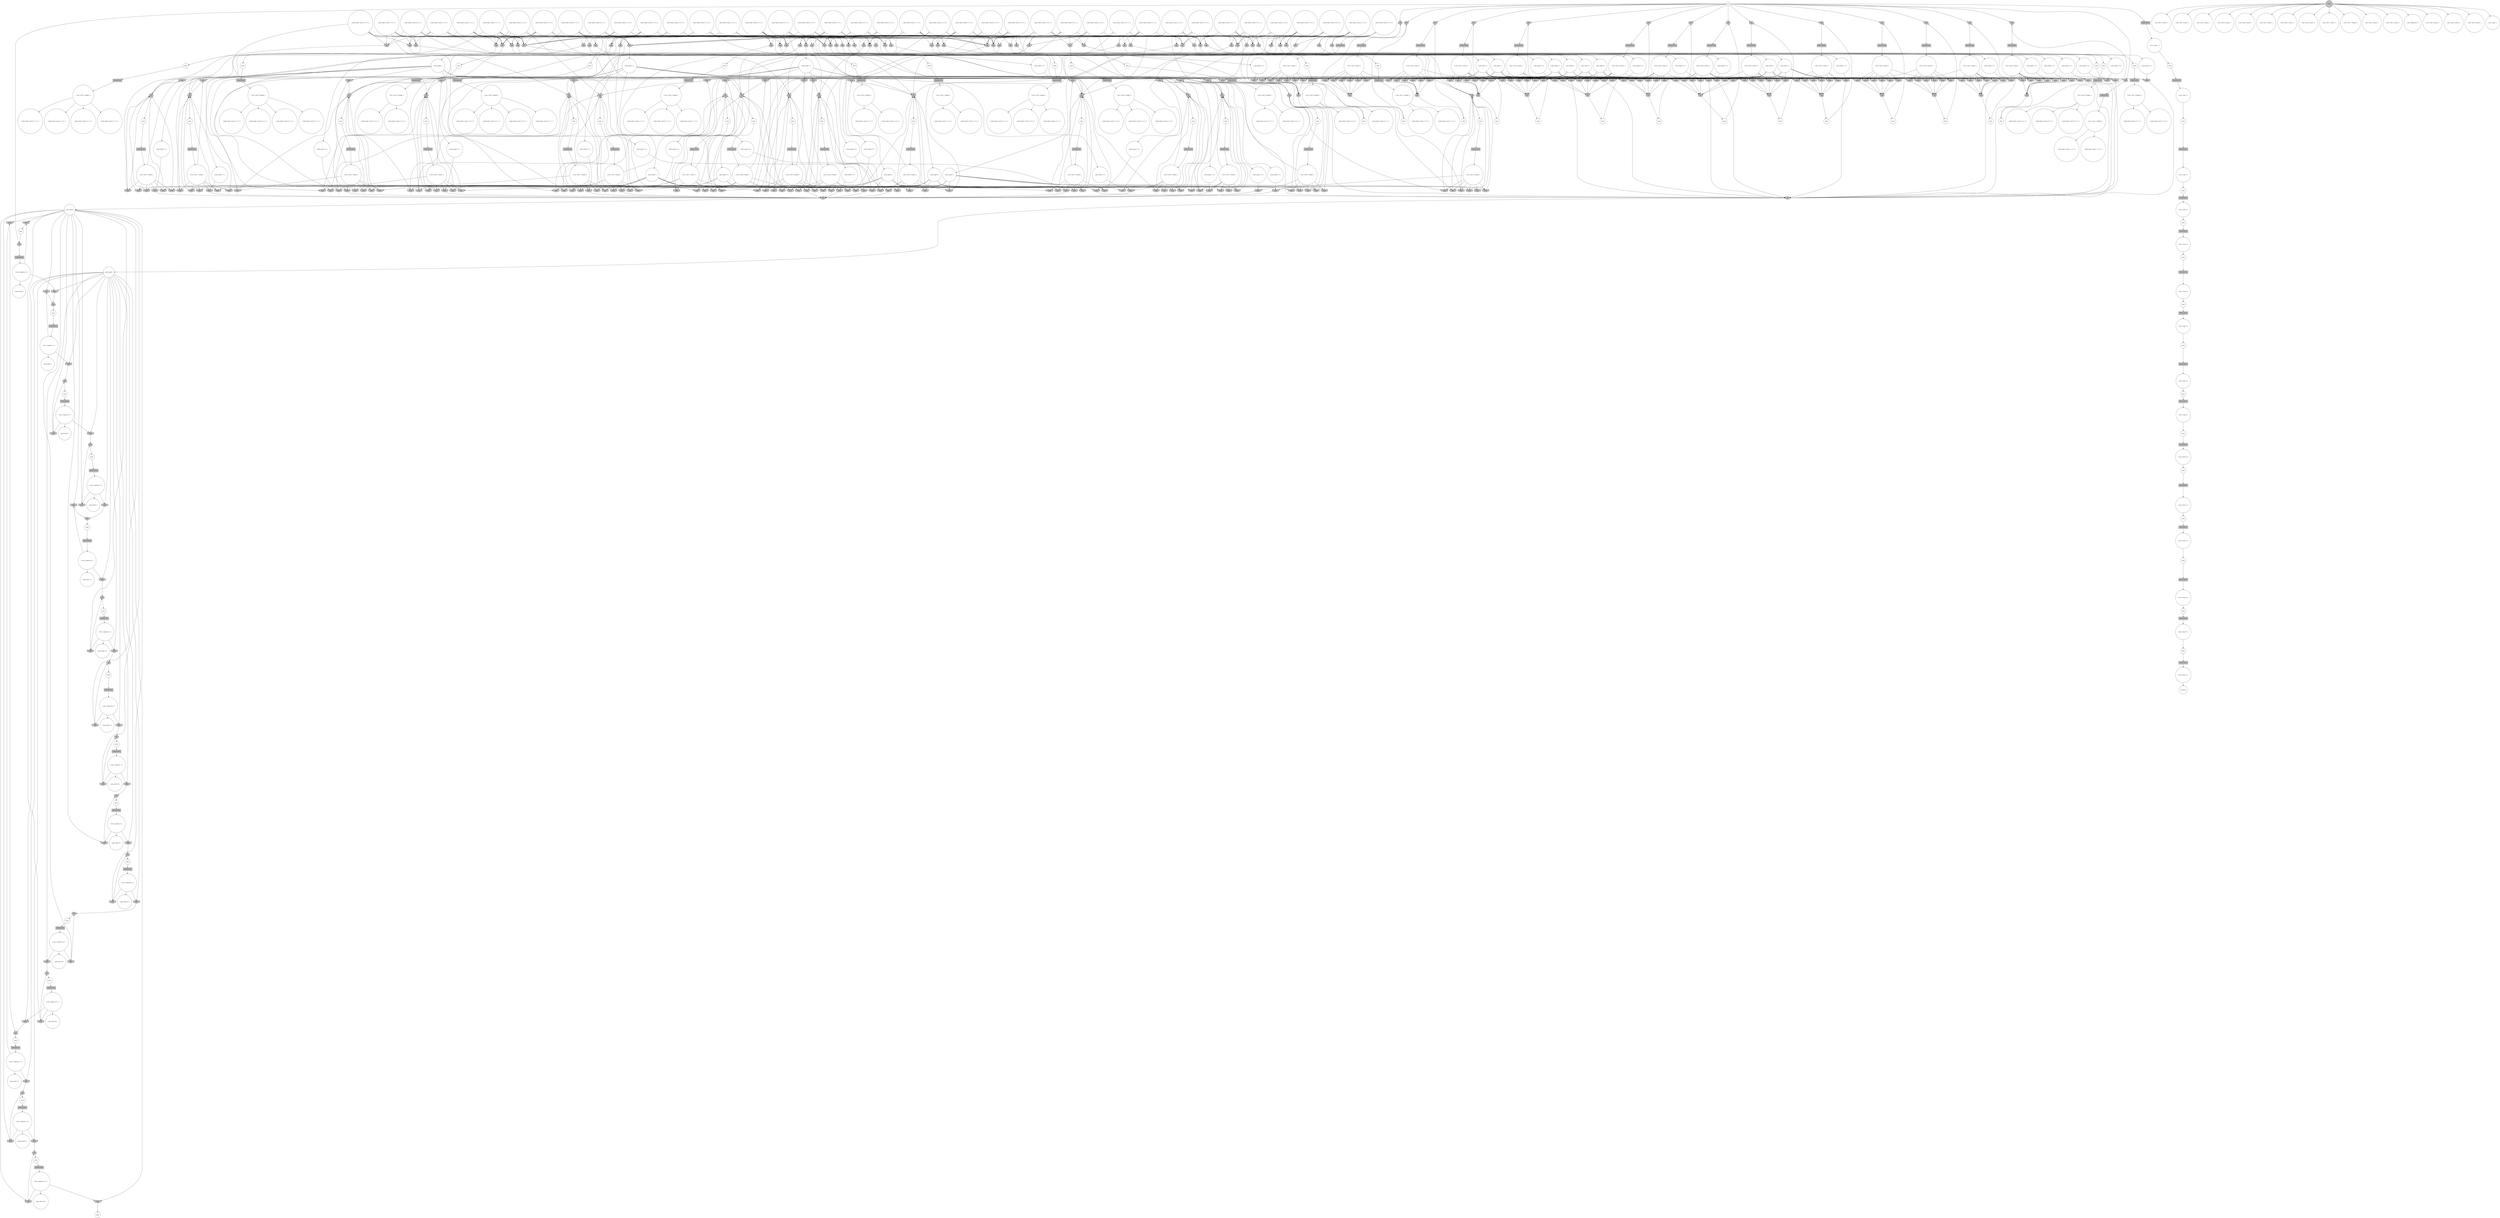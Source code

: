 digraph propNet
{
	"@775477"[shape=invhouse, style= filled, fillcolor=grey, label="AND"]; "@775477"->"@113550"; 
	"@1ba2dbb"[shape=invhouse, style= filled, fillcolor=grey, label="AND"]; "@1ba2dbb"->"@1ae02dd"; 
	"@140d941"[shape=ellipse, style= filled, fillcolor=grey, label="OR"]; "@140d941"->"@1073433"; 
	"@139013a"[shape=invhouse, style= filled, fillcolor=grey, label="AND"]; "@139013a"->"@ad35db"; 
	"@1050106"[shape=invhouse, style= filled, fillcolor=grey, label="AND"]; "@1050106"->"@6a6e6c"; 
	"@6c0869"[shape=circle, style= filled, fillcolor=white, label="( true ( cell 3 1 pawn ) )"]; "@6c0869"->"@12bd4c8"; "@6c0869"->"@160adc4"; "@6c0869"->"@1bf818a"; "@6c0869"->"@1bfb69a"; "@6c0869"->"@a2bdda"; "@6c0869"->"@9d8ec5"; "@6c0869"->"@1d2891c"; 
	"@846482"[shape=circle, style= filled, fillcolor=white, label="anon"]; "@846482"->"@5cece7"; 
	"@27004"[shape=circle, style= filled, fillcolor=white, label="anon"]; "@27004"->"@84ba18"; 
	"@1f951f0"[shape=invhouse, style= filled, fillcolor=grey, label="AND"]; "@1f951f0"->"@1d90ce4"; 
	"@187818b"[shape=invhouse, style= filled, fillcolor=grey, label="AND"]; "@187818b"->"@1d8aace"; 
	"@1ea9de7"[shape=circle, style= filled, fillcolor=white, label="( does robot ( move 2 1 1 3 ) )"]; "@1ea9de7"->"@4fbf2e"; "@1ea9de7"->"@12391a0"; "@1ea9de7"->"@831514"; "@1ea9de7"->"@1f3ba8a"; "@1ea9de7"->"@18d20e7"; "@1ea9de7"->"@1405b4a"; "@1ea9de7"->"@b0ebbc"; "@1ea9de7"->"@156d5d9"; 
	"@594456"[shape=invhouse, style= filled, fillcolor=grey, label="AND"]; "@594456"->"@1808249"; 
	"@168717d"[shape=invhouse, style= filled, fillcolor=grey, label="AND"]; "@168717d"->"@1ae02dd"; 
	"@480c5e"[shape=invhouse, style= filled, fillcolor=grey, label="AND"]; "@480c5e"->"@1d8aace"; 
	"@6b81e"[shape=ellipse, style= filled, fillcolor=grey, label="OR"]; "@6b81e"->"@10d07d"; 
	"@686c71"[shape=invhouse, style= filled, fillcolor=grey, label="AND"]; "@686c71"->"@23e24e"; 
	"@1f2a1ec"[shape=ellipse, style= filled, fillcolor=grey, label="OR"]; "@1f2a1ec"->"@1cc7ce4"; 
	"@1ca19d5"[shape=circle, style= filled, fillcolor=white, label="( next_tmp11 1 )"]; "@1ca19d5"->"@193da62"; "@1ca19d5"->"@92e523"; "@1ca19d5"->"@1ced77a"; "@1ca19d5"->"@15f637b"; "@1ca19d5"->"@163fcb6"; "@1ca19d5"->"@1691a6c"; "@1ca19d5"->"@8d117b"; "@1ca19d5"->"@d805d1"; "@1ca19d5"->"@76048a"; "@1ca19d5"->"@10b1875"; 
	"@1d3e9f2"[shape=circle, style= filled, fillcolor=white, label="( does robot ( move 3 3 1 2 ) )"]; "@1d3e9f2"->"@5866da"; "@1d3e9f2"->"@a4fdc"; "@1d3e9f2"->"@18d20e7"; "@1d3e9f2"->"@a3cae8"; "@1d3e9f2"->"@b0ebbc"; "@1d3e9f2"->"@19a6e24"; "@1d3e9f2"->"@589cf6"; "@1d3e9f2"->"@ca6a75"; 
	"@1da65fb"[shape=invhouse, style= filled, fillcolor=grey, label="AND"]; "@1da65fb"->"@7930e8"; 
	"@1de05ff"[shape=ellipse, style= filled, fillcolor=grey, label="OR"]; "@1de05ff"->"@1cc328b"; 
	"@3f3c1d"[shape=circle, style= filled, fillcolor=white, label="( goal robot 100 )"]; 
	"@a4e080"[shape=circle, style= filled, fillcolor=white, label="anon"]; "@a4e080"->"@d18881"; 
	"@304c14"[shape=circle, style= filled, fillcolor=white, label="( true ( cell 5 3 pawn ) )"]; "@304c14"->"@138764"; "@304c14"->"@4d04c4"; "@304c14"->"@ce317"; "@304c14"->"@1a2276e"; "@304c14"->"@10d6cd0"; "@304c14"->"@1b0d7be"; "@304c14"->"@cbb224"; 
	"@2902a"[shape=invhouse, style= filled, fillcolor=grey, label="AND"]; "@2902a"->"@189db01"; 
	"@5e3477"[shape=invhouse, style= filled, fillcolor=grey, label="AND"]; "@5e3477"->"@6b81e"; 
	"@193f9b8"[shape=invhouse, style= filled, fillcolor=grey, label="AND"]; "@193f9b8"->"@f50a9c"; 
	"@1a2c2a"[shape=circle, style= filled, fillcolor=white, label="anon"]; "@1a2c2a"->"@e4cc35"; 
	"@11b692a"[shape=invhouse, style= filled, fillcolor=grey, label="AND"]; "@11b692a"->"@1af82df"; 
	"@bc848e"[shape=circle, style= filled, fillcolor=white, label="( true ( cell 3 1 knight ) )"]; "@bc848e"->"@ab724b"; "@bc848e"->"@503175"; "@bc848e"->"@67a0e0"; "@bc848e"->"@2f9ed5"; 
	"@1ae8d9c"[shape=circle, style= filled, fillcolor=white, label="( next_tmp13 1 1 )"]; "@1ae8d9c"->"@15bc231"; 
	"@1e8c9da"[shape=circle, style= filled, fillcolor=white, label="( does robot ( move 3 2 5 1 ) )"]; "@1e8c9da"->"@1aa4a7b"; "@1e8c9da"->"@193fd42"; "@1e8c9da"->"@1416b68"; "@1e8c9da"->"@d1672a"; "@1e8c9da"->"@1ef3d24"; "@1e8c9da"->"@c40a1f"; "@1e8c9da"->"@187da7a"; "@1e8c9da"->"@19448bb"; 
	"@1bf818a"[shape=invhouse, style= filled, fillcolor=grey, label="AND"]; "@1bf818a"->"@b14d9d"; 
	"@19ed9ab"[shape=ellipse, style= filled, fillcolor=grey, label="OR"]; "@19ed9ab"->"@1f72ea8"; 
	"@59a063"[shape=box, style= filled, fillcolor=grey, label="TRANSITION"]; "@59a063"->"@1e031ba"; 
	"@19351af"[shape=invhouse, style= filled, fillcolor=grey, label="AND"]; "@19351af"->"@6415df"; 
	"@e338df"[shape=invhouse, style= filled, fillcolor=grey, label="AND"]; "@e338df"->"@b14d9d"; 
	"@178f546"[shape=invhouse, style= filled, fillcolor=grey, label="AND"]; "@178f546"->"@d25ba8"; 
	"@174e14b"[shape=circle, style= filled, fillcolor=white, label="( goal robot 75 )"]; 
	"@d1c091"[shape=circle, style= filled, fillcolor=white, label="( legal robot ( move 1 3 3 2 ) )"]; 
	"@1fe85e"[shape=ellipse, style= filled, fillcolor=grey, label="OR"]; "@1fe85e"->"@15983fd"; 
	"@1201563"[shape=ellipse, style= filled, fillcolor=grey, label="OR"]; "@1201563"->"@1dacc6e"; 
	"@e1c4a7"[shape=invhouse, style= filled, fillcolor=grey, label="AND"]; "@e1c4a7"->"@b9874e"; 
	"@1aa79e3"[shape=circle, style= filled, fillcolor=white, label="( true ( step 3 ) )"]; "@1aa79e3"->"@1f7e588"; 
	"@151ed18"[shape=ellipse, style= filled, fillcolor=grey, label="OR"]; "@151ed18"->"@1880370"; 
	"@57081d"[shape=circle, style= filled, fillcolor=white, label="( next_tmp7 1 )"]; "@57081d"->"@139013a"; "@57081d"->"@173282"; "@57081d"->"@1d89d7e"; "@57081d"->"@d40003"; "@57081d"->"@1b0dfb8"; "@57081d"->"@154034d"; "@57081d"->"@11a0681"; "@57081d"->"@1a2276e"; "@57081d"->"@343f49"; "@57081d"->"@61ba5c"; 
	"@16e1125"[shape=invhouse, style= filled, fillcolor=grey, label="AND"]; "@16e1125"->"@4db1f9"; 
	"@2bc066"[shape=circle, style= filled, fillcolor=white, label="( next_tmp9 3 )"]; "@2bc066"->"@1580268"; "@2bc066"->"@2bd2ce"; "@2bc066"->"@1059c90"; "@2bc066"->"@b00f07"; "@2bc066"->"@775fff"; "@2bc066"->"@7a0ca0"; "@2bc066"->"@152fe9"; "@2bc066"->"@32decf"; "@2bc066"->"@442f0a"; "@2bc066"->"@178f546"; "@2bc066"->"@39fad6"; "@2bc066"->"@d1637e"; 
	"@c3f093"[shape=circle, style= filled, fillcolor=white, label="( does robot ( move 3 2 1 1 ) )"]; "@c3f093"->"@1aa4a7b"; "@c3f093"->"@11aec0f"; "@c3f093"->"@1fe9006"; "@c3f093"->"@b09e79"; "@c3f093"->"@18d20e7"; "@c3f093"->"@d1672a"; "@c3f093"->"@c40a1f"; "@c3f093"->"@b0ebbc"; 
	"@d18881"[shape=ellipse, style= filled, fillcolor=grey, label="OR"]; "@d18881"->"@120d6f4"; 
	"@140bd11"[shape=circle, style= filled, fillcolor=white, label="( next_tmp13 1 3 )"]; "@140bd11"->"@17a7400"; 
	"@484c19"[shape=circle, style= filled, fillcolor=white, label="( true ( cell 4 2 pawn ) )"]; "@484c19"->"@156f384"; "@484c19"->"@13a7208"; "@484c19"->"@1050106"; "@484c19"->"@129e451"; "@484c19"->"@a97264"; "@484c19"->"@61ba5c"; "@484c19"->"@19ab635"; 
	"@d3f080"[shape=invhouse, style= filled, fillcolor=grey, label="AND"]; "@d3f080"->"@e94e2f"; 
	"@17ded28"[shape=circle, style= filled, fillcolor=white, label="( does robot ( move 3 1 4 3 ) )"]; "@17ded28"->"@817460"; "@17ded28"->"@4fbf2e"; "@17ded28"->"@19ed9ab"; "@17ded28"->"@1b17ab6"; "@17ded28"->"@831514"; "@17ded28"->"@15e62e6"; "@17ded28"->"@151ed18"; "@17ded28"->"@18f14c4"; 
	"@1d9918f"[shape=circle, style= filled, fillcolor=white, label="( true ( cell 1 3 knight ) )"]; "@1d9918f"->"@d1c091"; "@1d9918f"->"@ff1746"; 
	"@1dac4b"[shape=circle, style= filled, fillcolor=white, label="( does robot ( move 1 1 3 2 ) )"]; "@1dac4b"->"@165ac30"; "@1dac4b"->"@19dad15"; "@1dac4b"->"@d25ba8"; "@1dac4b"->"@a39e48"; "@1dac4b"->"@622589"; "@1dac4b"->"@97fcfa"; "@1dac4b"->"@19a6e24"; "@1dac4b"->"@589cf6"; 
	"@7b742d"[shape=invhouse, style= filled, fillcolor=grey, label="AND"]; "@7b742d"->"@1bce7ae"; 
	"@a86cff"[shape=invhouse, style= filled, fillcolor=grey, label="AND"]; "@a86cff"->"@e94e2f"; 
	"@1e031ba"[shape=circle, style= filled, fillcolor=white, label="( true ( captures 12 ) )"]; "@1e031ba"->"@775477"; "@1e031ba"->"@117f6a0"; "@1e031ba"->"@174e14b"; 
	"@bf58e5"[shape=ellipse, style= filled, fillcolor=grey, label="OR"]; "@bf58e5"->"@173138"; 
	"@1e5c1bf"[shape=invhouse, style= filled, fillcolor=grey, label="AND"]; "@1e5c1bf"->"@d25ba8"; 
	"@14aa916"[shape=box, style= filled, fillcolor=grey, label="TRANSITION"]; "@14aa916"->"@3c3206"; 
	"@56d808"[shape=ellipse, style= filled, fillcolor=grey, label="OR"]; "@56d808"->"@1a572ed"; 
	"@122097d"[shape=invhouse, style= filled, fillcolor=grey, label="AND"]; "@122097d"->"@b14d9d"; 
	"@1a6f5c6"[shape=circle, style= filled, fillcolor=white, label="( true ( captures 7 ) )"]; "@1a6f5c6"->"@b5a207"; "@1a6f5c6"->"@88668c"; "@1a6f5c6"->"@83b0eb"; 
	"@1069164"[shape=circle, style= filled, fillcolor=white, label="( next_tmp15 2 4 )"]; "@1069164"->"@19ab635"; 
	"@10fd56c"[shape=circle, style= filled, fillcolor=white, label="( does robot ( move 3 1 2 3 ) )"]; "@10fd56c"->"@67f217"; "@10fd56c"->"@1e1d0e"; "@10fd56c"->"@4fbf2e"; "@10fd56c"->"@831514"; "@10fd56c"->"@151ed18"; "@10fd56c"->"@3a3f66"; "@10fd56c"->"@1d9d447"; "@10fd56c"->"@4ea9e1"; 
	"@7d9818"[shape=circle, style= filled, fillcolor=white, label="( true ( cell 5 1 pawn ) )"]; "@7d9818"->"@16fbdec"; "@7d9818"->"@1706f97"; "@7d9818"->"@1e3e478"; "@7d9818"->"@163acd8"; "@7d9818"->"@17a3cb6"; "@7d9818"->"@19351af"; "@7d9818"->"@12e9291"; 
	"@da1cbc"[shape=invhouse, style= filled, fillcolor=grey, label="AND"]; "@da1cbc"->"@1b9da2f"; 
	"@83b0eb"[shape=invhouse, style= filled, fillcolor=grey, label="AND"]; "@83b0eb"->"@1ec3f9d"; 
	"@18669ed"[shape=circle, style= filled, fillcolor=white, label="( does robot ( move 2 1 4 2 ) )"]; "@18669ed"->"@19ed9ab"; "@18669ed"->"@58802f"; "@18669ed"->"@1b17ab6"; "@18669ed"->"@bf58e5"; "@18669ed"->"@1405b4a"; "@18669ed"->"@353f6f"; "@18669ed"->"@19a6e24"; "@18669ed"->"@589cf6"; 
	"@207c4c"[shape=circle, style= filled, fillcolor=white, label="( true ( cell 4 1 knight ) )"]; "@207c4c"->"@2274d5"; "@207c4c"->"@5bda65"; "@207c4c"->"@81658e"; 
	"@1ef1d82"[shape=circle, style= filled, fillcolor=white, label="anon"]; "@1ef1d82"->"@499541"; 
	"@10d07d"[shape=circle, style= filled, fillcolor=white, label="next_tmp18"]; "@10d07d"->"@1b06c30"; "@10d07d"->"@775477"; "@10d07d"->"@1635583"; "@10d07d"->"@dca9bf"; "@10d07d"->"@8d4109"; "@10d07d"->"@13647d3"; "@10d07d"->"@12e33c9"; "@10d07d"->"@83b0eb"; "@10d07d"->"@194bc3d"; "@10d07d"->"@193f9b8"; "@10d07d"->"@178ecc8"; "@10d07d"->"@b1eac6"; "@10d07d"->"@1e95e7e"; "@10d07d"->"@ba7f2"; "@10d07d"->"@4867b1"; 
	"@97fcfa"[shape=ellipse, style= filled, fillcolor=grey, label="OR"]; "@97fcfa"->"@1876b18"; 
	"@378447"[shape=invhouse, style= filled, fillcolor=grey, label="AND"]; "@378447"->"@1d8aace"; 
	"@a084d4"[shape=invhouse, style= filled, fillcolor=grey, label="AND"]; "@a084d4"->"@c40a1f"; 
	"@1091d7f"[shape=circle, style= filled, fillcolor=white, label="anon"]; "@1091d7f"->"@11ac096"; 
	"@58802f"[shape=ellipse, style= filled, fillcolor=grey, label="OR"]; "@58802f"->"@1069164"; 
	"@87d4f0"[shape=invhouse, style= filled, fillcolor=grey, label="AND"]; "@87d4f0"->"@6b81e"; 
	"@1b291c5"[shape=invhouse, style= filled, fillcolor=grey, label="AND"]; "@1b291c5"->"@1ae02dd"; 
	"@85d4f2"[shape=invhouse, style= filled, fillcolor=grey, label="AND"]; "@85d4f2"->"@151ed18"; 
	"@ae3cd9"[shape=invhouse, style= filled, fillcolor=grey, label="AND"]; "@ae3cd9"->"@1a50488"; 
	"@7b8401"[shape=circle, style= filled, fillcolor=white, label="( true ( step 10 ) )"]; "@7b8401"->"@10f3a05"; 
	"@20dc5e"[shape=circle, style= filled, fillcolor=white, label="( true ( captures 13 ) )"]; "@20dc5e"->"@3fb5"; "@20dc5e"->"@1dc0974"; "@20dc5e"->"@194bc3d"; 
	"@1bc99c2"[shape=invhouse, style= filled, fillcolor=grey, label="AND"]; "@1bc99c2"->"@1711874"; 
	"@bf9cc1"[shape=ellipse, style= filled, fillcolor=grey, label="OR"]; "@bf9cc1"->"@e75a94"; 
	"@1f7e588"[shape=circle, style= filled, fillcolor=white, label="anon"]; "@1f7e588"->"@1723cd"; 
	"@131ed4e"[shape=circle, style= filled, fillcolor=white, label="( does robot ( move 5 3 4 1 ) )"]; "@131ed4e"->"@117271"; "@131ed4e"->"@1aa4a7b"; "@131ed4e"->"@38aaac"; "@131ed4e"->"@19ed9ab"; "@131ed4e"->"@13567f2"; "@131ed4e"->"@1b17ab6"; "@131ed4e"->"@d1672a"; "@131ed4e"->"@f3b32f"; 
	"@e44864"[shape=circle, style= filled, fillcolor=white, label="( true ( step 11 ) )"]; "@e44864"->"@1624869"; 
	"@88600a"[shape=circle, style= filled, fillcolor=white, label="( true ( step 14 ) )"]; "@88600a"->"@846482"; 
	"@12391a0"[shape=ellipse, style= filled, fillcolor=grey, label="OR"]; "@12391a0"->"@1ff9c9a"; 
	"@16fbdec"[shape=invhouse, style= filled, fillcolor=grey, label="AND"]; "@16fbdec"->"@b14d9d"; 
	"@1a78d23"[shape=circle, style= filled, fillcolor=white, label="( true ( captures 14 ) )"]; "@1a78d23"->"@178ecc8"; "@1a78d23"->"@3f3c1d"; "@1a78d23"->"@f5d622"; 
	"@67a0e0"[shape=circle, style= filled, fillcolor=white, label="( legal robot ( move 3 1 4 3 ) )"]; 
	"@9bfc1c"[shape=circle, style= filled, fillcolor=white, label="init"]; "@9bfc1c"->"@33aa93"; "@9bfc1c"->"@1de05ff"; "@9bfc1c"->"@558ab7"; "@9bfc1c"->"@1d67b12"; "@9bfc1c"->"@1134db7"; "@9bfc1c"->"@7d25f8"; "@9bfc1c"->"@1942bd8"; "@9bfc1c"->"@52551e"; "@9bfc1c"->"@1e7b3d7"; "@9bfc1c"->"@d18881"; "@9bfc1c"->"@1f894a"; "@9bfc1c"->"@192ca8a"; "@9bfc1c"->"@13eccc6"; "@9bfc1c"->"@67bb7e"; "@9bfc1c"->"@181d6ba"; "@9bfc1c"->"@14aa916"; "@9bfc1c"->"@bf9cc1"; 
	"@2c60a4"[shape=circle, style= filled, fillcolor=white, label="( legal robot ( move 3 2 1 1 ) )"]; 
	"@19dad15"[shape=ellipse, style= filled, fillcolor=grey, label="OR"]; "@19dad15"->"@2bc066"; 
	"@4d04c4"[shape=invhouse, style= filled, fillcolor=grey, label="AND"]; "@4d04c4"->"@56d808"; 
	"@1ea2963"[shape=invhouse, style= filled, fillcolor=grey, label="AND"]; "@1ea2963"->"@27b4bd"; 
	"@5e38d7"[shape=invhouse, style= filled, fillcolor=grey, label="AND"]; "@5e38d7"->"@b14d9d"; 
	"@1c7794c"[shape=circle, style= filled, fillcolor=white, label="( init ( cell 3 1 pawn ) )"]; 
	"@f6647b"[shape=circle, style= filled, fillcolor=white, label="( next_tmp13 1 5 )"]; "@f6647b"->"@dea46d"; 
	"@fc4071"[shape=ellipse, style= filled, fillcolor=grey, label="OR"]; "@fc4071"->"@15bec50"; 
	"@113819e"[shape=box, style= filled, fillcolor=grey, label="TRANSITION"]; "@113819e"->"@15bb3e0"; 
	"@156d5d9"[shape=ellipse, style= filled, fillcolor=grey, label="OR"]; "@156d5d9"->"@11a71c5"; 
	"@7930e8"[shape=ellipse, style= filled, fillcolor=grey, label="OR"]; "@7930e8"->"@1f8af11"; 
	"@1597dcb"[shape=invhouse, style= filled, fillcolor=grey, label="AND"]; "@1597dcb"->"@117271"; 
	"@c27850"[shape=invhouse, style= filled, fillcolor=grey, label="AND"]; "@c27850"->"@99c5b0"; 
	"@17a75e9"[shape=circle, style= filled, fillcolor=white, label="anon"]; "@17a75e9"->"@1715f75"; 
	"@1b0f923"[shape=box, style= filled, fillcolor=grey, label="TRANSITION"]; "@1b0f923"->"@d2c250"; 
	"@156edc3"[shape=circle, style= filled, fillcolor=white, label="anon"]; "@156edc3"->"@33aa93"; 
	"@db4c4e"[shape=invhouse, style= filled, fillcolor=grey, label="AND"]; "@db4c4e"->"@113550"; 
	"@bad02c"[shape=circle, style= filled, fillcolor=white, label="( true ( cell 4 1 pawn ) )"]; "@bad02c"->"@1da65fb"; "@bad02c"->"@1d10763"; "@bad02c"->"@1312d1"; "@bad02c"->"@a32aaa"; "@bad02c"->"@e338df"; "@bad02c"->"@13d8c10"; "@bad02c"->"@1f2b79d"; 
	"@9a7402"[shape=circle, style= filled, fillcolor=white, label="( true ( cell 3 2 pawn ) )"]; "@9a7402"->"@15d2c4"; "@9a7402"->"@d3f080"; "@9a7402"->"@a86cff"; "@9a7402"->"@d40003"; "@9a7402"->"@118f4b0"; "@9a7402"->"@1955a9f"; "@9a7402"->"@122097d"; 
	"@102e59a"[shape=circle, style= filled, fillcolor=white, label="anon"]; "@102e59a"->"@2a2314"; 
	"@27b4bd"[shape=ellipse, style= filled, fillcolor=grey, label="OR"]; "@27b4bd"->"@147bc50"; 
	"@1ffd164"[shape=ellipse, style= filled, fillcolor=grey, label="OR"]; "@1ffd164"->"@105b76b"; 
	"@1b7952c"[shape=invhouse, style= filled, fillcolor=grey, label="AND"]; "@1b7952c"->"@c40a1f"; 
	"@9ef43e"[shape=box, style= filled, fillcolor=grey, label="TRANSITION"]; "@9ef43e"->"@198e277"; 
	"@1eef14d"[shape=circle, style= filled, fillcolor=white, label="( goal robot 11 )"]; 
	"@2de08e"[shape=invhouse, style= filled, fillcolor=grey, label="AND"]; "@2de08e"->"@d362ca"; 
	"@160adc4"[shape=invhouse, style= filled, fillcolor=grey, label="AND"]; "@160adc4"->"@a1161a"; 
	"@1134db7"[shape=ellipse, style= filled, fillcolor=grey, label="OR"]; "@1134db7"->"@89b17"; 
	"@1257180"[shape=circle, style= filled, fillcolor=white, label="anon"]; "@1257180"->"@dd7d2a"; 
	"@1d89d7e"[shape=invhouse, style= filled, fillcolor=grey, label="AND"]; "@1d89d7e"->"@1711874"; 
	"@1dc0974"[shape=circle, style= filled, fillcolor=white, label="( goal robot 87 )"]; 
	"@1c03569"[shape=invhouse, style= filled, fillcolor=grey, label="AND"]; "@1c03569"->"@6b81e"; 
	"@150adfb"[shape=invhouse, style= filled, fillcolor=grey, label="AND"]; "@150adfb"->"@1b9da2f"; 
	"@14dc1e1"[shape=invhouse, style= filled, fillcolor=grey, label="AND"]; "@14dc1e1"->"@1ffd164"; 
	"@589cf6"[shape=ellipse, style= filled, fillcolor=grey, label="OR"]; "@589cf6"->"@b16bf1"; 
	"@dea46d"[shape=invhouse, style= filled, fillcolor=grey, label="AND"]; "@dea46d"->"@6b81e"; 
	"@26a493"[shape=circle, style= filled, fillcolor=white, label="( true ( step 6 ) )"]; "@26a493"->"@1ef1d82"; 
	"@5cece7"[shape=box, style= filled, fillcolor=grey, label="TRANSITION"]; "@5cece7"->"@1dd5f03"; 
	"@53e8ee"[shape=circle, style= filled, fillcolor=white, label="anon"]; "@53e8ee"->"@52551e"; 
	"@1f37d4d"[shape=invhouse, style= filled, fillcolor=grey, label="AND"]; "@1f37d4d"->"@4db1f9"; 
	"@268c99"[shape=circle, style= filled, fillcolor=white, label="( true ( cell 5 2 blank ) )"]; "@268c99"->"@d43c14"; "@268c99"->"@92e523"; "@268c99"->"@fd356c"; "@268c99"->"@18e1a4a"; "@268c99"->"@2bd2ce"; "@268c99"->"@ae3cd9"; "@268c99"->"@185837a"; 
	"@17095cf"[shape=invhouse, style= filled, fillcolor=grey, label="AND"]; "@17095cf"->"@d25ba8"; 
	"@d43c14"[shape=invhouse, style= filled, fillcolor=grey, label="AND"]; "@d43c14"->"@1a50488"; 
	"@10fcd0"[shape=invhouse, style= filled, fillcolor=grey, label="AND"]; "@10fcd0"->"@23e24e"; 
	"@105edc6"[shape=invhouse, style= filled, fillcolor=grey, label="AND"]; "@105edc6"->"@140d941"; 
	"@1eea52a"[shape=circle, style= filled, fillcolor=white, label="terminal"]; 
	"@963c52"[shape=box, style= filled, fillcolor=grey, label="TRANSITION"]; "@963c52"->"@15eba2a"; 
	"@140b186"[shape=circle, style= filled, fillcolor=white, label="( true ( cell 5 3 blank ) )"]; "@140b186"->"@17abbe8"; "@140b186"->"@1597dcb"; "@140b186"->"@f54c26"; "@140b186"->"@931244"; "@140b186"->"@5528f"; "@140b186"->"@76048a"; "@140b186"->"@442f0a"; 
	"@2688ec"[shape=circle, style= filled, fillcolor=white, label="( true ( cell 4 1 blank ) )"]; "@2688ec"->"@10fcd0"; "@2688ec"->"@1b52a77"; "@2688ec"->"@d29e06"; "@2688ec"->"@1c0cbd4"; "@2688ec"->"@87d4f0"; "@2688ec"->"@686c71"; "@2688ec"->"@7a0ca0"; 
	"@1e80923"[shape=circle, style= filled, fillcolor=white, label="( true ( cell 1 1 pawn ) )"]; "@1e80923"->"@e2be52"; "@1e80923"->"@5d2f2c"; "@1e80923"->"@172625"; "@1e80923"->"@2de08e"; "@1e80923"->"@ff17eb"; "@1e80923"->"@15088c4"; "@1e80923"->"@e7b70a"; 
	"@1ef3d24"[shape=ellipse, style= filled, fillcolor=grey, label="OR"]; "@1ef3d24"->"@51ef17"; 
	"@1c30508"[shape=box, style= filled, fillcolor=grey, label="TRANSITION"]; "@1c30508"->"@268c99"; 
	"@2aa8e7"[shape=circle, style= filled, fillcolor=white, label="( does robot ( move 4 3 2 2 ) )"]; "@2aa8e7"->"@28320f"; "@2aa8e7"->"@17d363a"; "@2aa8e7"->"@127ab7d"; "@2aa8e7"->"@3a3f66"; "@2aa8e7"->"@19a6e24"; "@2aa8e7"->"@1d9d447"; "@2aa8e7"->"@589cf6"; "@2aa8e7"->"@1f2a1ec"; 
	"@19cdd51"[shape=box, style= filled, fillcolor=grey, label="TRANSITION"]; "@19cdd51"->"@1f73082"; 
	"@45688b"[shape=circle, style= filled, fillcolor=white, label="( legal robot ( move 2 1 3 3 ) )"]; 
	"@1d2891c"[shape=invhouse, style= filled, fillcolor=grey, label="AND"]; "@1d2891c"->"@a1161a"; 
	"@150a980"[shape=circle, style= filled, fillcolor=white, label="anon"]; "@150a980"->"@85fa10"; 
	"@e4cc35"[shape=box, style= filled, fillcolor=grey, label="TRANSITION"]; "@e4cc35"->"@7b8401"; 
	"@193fd42"[shape=ellipse, style= filled, fillcolor=grey, label="OR"]; "@193fd42"->"@17fabb4"; 
	"@1b50c9"[shape=circle, style= filled, fillcolor=white, label="( true ( step 8 ) )"]; "@1b50c9"->"@fb9267"; 
	"@f54c26"[shape=invhouse, style= filled, fillcolor=grey, label="AND"]; "@f54c26"->"@117271"; 
	"@42b094"[shape=invhouse, style= filled, fillcolor=grey, label="AND"]; "@42b094"->"@151ed18"; 
	"@10dd1db"[shape=invhouse, style= filled, fillcolor=grey, label="AND"]; "@10dd1db"->"@1d8aace"; 
	"@d40003"[shape=invhouse, style= filled, fillcolor=grey, label="AND"]; "@d40003"->"@e94e2f"; 
	"@7a0ca0"[shape=invhouse, style= filled, fillcolor=grey, label="AND"]; "@7a0ca0"->"@23e24e"; 
	"@16aa1b1"[shape=circle, style= filled, fillcolor=white, label="( legal robot ( move 2 3 1 1 ) )"]; 
	"@1437598"[shape=circle, style= filled, fillcolor=white, label="( true ( step 9 ) )"]; "@1437598"->"@1a2c2a"; 
	"@b40d7"[shape=invhouse, style= filled, fillcolor=grey, label="AND"]; "@b40d7"->"@b14d9d"; 
	"@cb0d1"[shape=circle, style= filled, fillcolor=white, label="next_tmp20"]; "@cb0d1"->"@33e515"; "@cb0d1"->"@1f951f0"; "@cb0d1"->"@4187c8"; "@cb0d1"->"@61190d"; "@cb0d1"->"@e1516f"; "@cb0d1"->"@c27850"; "@cb0d1"->"@b5a207"; "@cb0d1"->"@1d9d3ec"; "@cb0d1"->"@3fb5"; "@cb0d1"->"@db4c4e"; "@cb0d1"->"@7b742d"; "@cb0d1"->"@f5d622"; "@cb0d1"->"@117f6a0"; "@cb0d1"->"@1ced24"; "@cb0d1"->"@1b96863"; 
	"@16651bb"[shape=box, style= filled, fillcolor=grey, label="TRANSITION"]; "@16651bb"->"@50f0a3"; 
	"@11a71c5"[shape=circle, style= filled, fillcolor=white, label="anon"]; "@11a71c5"->"@1a9f453"; 
	"@1635583"[shape=invhouse, style= filled, fillcolor=grey, label="AND"]; "@1635583"->"@1b65c13"; 
	"@817460"[shape=ellipse, style= filled, fillcolor=grey, label="OR"]; "@817460"->"@5ce9ad"; 
	"@f45416"[shape=invhouse, style= filled, fillcolor=grey, label="AND"]; "@f45416"->"@1ffd164"; 
	"@1b5f556"[shape=circle, style= filled, fillcolor=white, label="( init ( cell 2 3 pawn ) )"]; 
	"@eea00b"[shape=circle, style= filled, fillcolor=white, label="( legal robot ( move 2 3 4 2 ) )"]; 
	"@13035d7"[shape=box, style= filled, fillcolor=grey, label="TRANSITION"]; "@13035d7"->"@2e4ef2"; 
	"@172cd9b"[shape=circle, style= filled, fillcolor=white, label="( legal robot ( move 3 3 2 1 ) )"]; 
	"@3c64d0"[shape=circle, style= filled, fillcolor=white, label="anon"]; "@3c64d0"->"@1134db7"; 
	"@122cfe"[shape=ellipse, style= filled, fillcolor=grey, label="OR"]; "@122cfe"->"@5a3211"; 
	"@28dcc5"[shape=circle, style= filled, fillcolor=white, label="( true ( cell 4 3 blank ) )"]; "@28dcc5"->"@e8b5f"; "@28dcc5"->"@1615470"; "@28dcc5"->"@1ced77a"; "@28dcc5"->"@3193b5"; "@28dcc5"->"@15607dc"; "@28dcc5"->"@11cbc26"; "@28dcc5"->"@39fad6"; 
	"@9c8fa"[shape=circle, style= filled, fillcolor=white, label="( legal robot ( move 2 1 4 2 ) )"]; 
	"@50f0a3"[shape=circle, style= filled, fillcolor=white, label="( true ( cell 5 1 knight ) )"]; "@50f0a3"->"@1d8c2df"; "@50f0a3"->"@a07b7f"; 
	"@16bc59f"[shape=circle, style= filled, fillcolor=white, label="( legal robot ( move 1 2 3 1 ) )"]; 
	"@11bf5ef"[shape=circle, style= filled, fillcolor=white, label="( goal robot 1 )"]; 
	"@15679a3"[shape=circle, style= filled, fillcolor=white, label="anon"]; "@15679a3"->"@2489d5"; 
	"@a1a454"[shape=circle, style= filled, fillcolor=white, label="( does robot ( move 3 1 5 2 ) )"]; "@a1a454"->"@a60de4"; "@a1a454"->"@1416b68"; "@a1a454"->"@1a64b2f"; "@a1a454"->"@151ed18"; "@a1a454"->"@1ef3d24"; "@a1a454"->"@fc4071"; "@a1a454"->"@19a6e24"; "@a1a454"->"@589cf6"; 
	"@c41031"[shape=circle, style= filled, fillcolor=white, label="( does robot ( move 2 3 1 1 ) )"]; "@c41031"->"@1aa4a7b"; "@c41031"->"@11aec0f"; "@c41031"->"@1fe9006"; "@c41031"->"@b09e79"; "@c41031"->"@1808249"; "@c41031"->"@18d20e7"; "@c41031"->"@d1672a"; "@c41031"->"@b0ebbc"; 
	"@186f170"[shape=circle, style= filled, fillcolor=white, label="anon"]; 
	"@2274d5"[shape=circle, style= filled, fillcolor=white, label="( legal robot ( move 4 1 3 3 ) )"]; 
	"@4ea4b9"[shape=box, style= filled, fillcolor=grey, label="TRANSITION"]; "@4ea4b9"->"@16aaf71"; 
	"@193b569"[shape=circle, style= filled, fillcolor=white, label="( next_tmp9 2 )"]; "@193b569"->"@d43c14"; "@193b569"->"@1615470"; "@193b569"->"@1ba2dbb"; "@193b569"->"@17abbe8"; "@193b569"->"@d29e06"; "@193b569"->"@b11665"; "@193b569"->"@42b094"; "@193b569"->"@1f33784"; "@193b569"->"@2902a"; "@193b569"->"@1f0c6d9"; "@193b569"->"@1e5c1bf"; "@193b569"->"@14222bd"; 
	"@176898c"[shape=box, style= filled, fillcolor=grey, label="TRANSITION"]; "@176898c"->"@19eee0"; 
	"@76048a"[shape=invhouse, style= filled, fillcolor=grey, label="AND"]; "@76048a"->"@117271"; 
	"@90c06f"[shape=invhouse, style= filled, fillcolor=grey, label="AND"]; "@90c06f"->"@1405b4a"; 
	"@f7b9f5"[shape=box, style= filled, fillcolor=grey, label="TRANSITION"]; "@f7b9f5"->"@1b87b77"; 
	"@8e518d"[shape=circle, style= filled, fillcolor=white, label="( init ( cell 5 2 pawn ) )"]; 
	"@1711874"[shape=ellipse, style= filled, fillcolor=grey, label="OR"]; "@1711874"->"@f01b80"; 
	"@161e069"[shape=circle, style= filled, fillcolor=white, label="( init ( cell 4 1 pawn ) )"]; 
	"@499541"[shape=box, style= filled, fillcolor=grey, label="TRANSITION"]; "@499541"->"@1b7f289"; 
	"@d805d1"[shape=invhouse, style= filled, fillcolor=grey, label="AND"]; "@d805d1"->"@189db01"; 
	"@1624869"[shape=circle, style= filled, fillcolor=white, label="anon"]; "@1624869"->"@176898c"; 
	"@15bec50"[shape=circle, style= filled, fillcolor=white, label="( next_tmp15 2 5 )"]; "@15bec50"->"@11e4e7c"; 
	"@569d5a"[shape=circle, style= filled, fillcolor=white, label="( goal robot 45 )"]; 
	"@ee71e2"[shape=circle, style= filled, fillcolor=white, label="anon"]; "@ee71e2"->"@a692f7"; 
	"@41c54e"[shape=circle, style= filled, fillcolor=white, label="( next_tmp13 3 2 )"]; "@41c54e"->"@f279aa"; 
	"@81658e"[shape=circle, style= filled, fillcolor=white, label="( legal robot ( move 4 1 5 3 ) )"]; 
	"@1e1d0e"[shape=ellipse, style= filled, fillcolor=grey, label="OR"]; "@1e1d0e"->"@6432fa"; 
	"@1615470"[shape=invhouse, style= filled, fillcolor=grey, label="AND"]; "@1615470"->"@1f2a1ec"; 
	"@465955"[shape=circle, style= filled, fillcolor=white, label="( legal robot ( move 1 1 3 2 ) )"]; 
	"@11aec0f"[shape=ellipse, style= filled, fillcolor=grey, label="OR"]; "@11aec0f"->"@156edc3"; 
	"@147bc50"[shape=circle, style= filled, fillcolor=white, label="anon"]; "@147bc50"->"@1942bd8"; 
	"@93298a"[shape=box, style= filled, fillcolor=grey, label="TRANSITION"]; "@93298a"->"@1dbcbb6"; 
	"@17d0c67"[shape=circle, style= filled, fillcolor=white, label="( next_tmp15 1 5 )"]; "@17d0c67"->"@16fbdec"; 
	"@b561af"[shape=invhouse, style= filled, fillcolor=grey, label="AND"]; "@b561af"->"@d25ba8"; 
	"@11f8c04"[shape=invhouse, style= filled, fillcolor=grey, label="AND"]; "@11f8c04"->"@151ed18"; 
	"@b215ac"[shape=circle, style= filled, fillcolor=white, label="( next_tmp5 1 )"]; "@b215ac"->"@17a50bb"; "@b215ac"->"@1312d1"; "@b215ac"->"@11f383b"; "@b215ac"->"@1fc6fab"; "@b215ac"->"@9d8ec5"; "@b215ac"->"@142ee0b"; "@b215ac"->"@1955a9f"; "@b215ac"->"@ce317"; "@b215ac"->"@14dc1e1"; "@b215ac"->"@94a9d8"; "@b215ac"->"@a97264"; "@b215ac"->"@12e9291"; 
	"@1dfa4fe"[shape=box, style= filled, fillcolor=grey, label="TRANSITION"]; "@1dfa4fe"->"@138db32"; 
	"@11f383b"[shape=invhouse, style= filled, fillcolor=grey, label="AND"]; "@11f383b"->"@1b9da2f"; 
	"@503175"[shape=circle, style= filled, fillcolor=white, label="( legal robot ( move 3 1 2 3 ) )"]; 
	"@33e515"[shape=invhouse, style= filled, fillcolor=grey, label="AND"]; "@33e515"->"@1fe85e"; 
	"@f011d7"[shape=ellipse, style= filled, fillcolor=grey, label="OR"]; "@f011d7"->"@f73f44"; 
	"@1cc7ce4"[shape=circle, style= filled, fillcolor=white, label="anon"]; "@1cc7ce4"->"@1d6345"; 
	"@99c5b0"[shape=ellipse, style= filled, fillcolor=grey, label="OR"]; "@99c5b0"->"@8c2f77"; 
	"@12d4806"[shape=ellipse, style= filled, fillcolor=grey, label="OR"]; "@12d4806"->"@f96ff6"; 
	"@b14d9d"[shape=ellipse, style= filled, fillcolor=grey, label="OR"]; "@b14d9d"->"@cb0d1"; 
	"@13d8c10"[shape=invhouse, style= filled, fillcolor=grey, label="AND"]; "@13d8c10"->"@7930e8"; 
	"@1a50488"[shape=ellipse, style= filled, fillcolor=grey, label="OR"]; "@1a50488"->"@118309a"; 
	"@173138"[shape=circle, style= filled, fillcolor=white, label="( next_tmp13 2 4 )"]; "@173138"->"@1eebc49"; 
	"@19448bb"[shape=ellipse, style= filled, fillcolor=grey, label="OR"]; "@19448bb"->"@17d0c67"; 
	"@1073433"[shape=circle, style= filled, fillcolor=white, label="anon"]; "@1073433"->"@7d25f8"; 
	"@192a0a7"[shape=circle, style= filled, fillcolor=white, label="( init ( cell 2 2 pawn ) )"]; 
	"@19800ae"[shape=circle, style= filled, fillcolor=white, label="( true ( cell 5 2 pawn ) )"]; "@19800ae"->"@b9c3a9"; "@19800ae"->"@1202711"; "@19800ae"->"@11e4e7c"; "@19800ae"->"@139013a"; "@19800ae"->"@15ddf89"; "@19800ae"->"@1125af4"; "@19800ae"->"@94a9d8"; 
	"@1fce4cb"[shape=circle, style= filled, fillcolor=white, label="anon"]; "@1fce4cb"->"@114f4f4"; 
	"@d7edef"[shape=circle, style= filled, fillcolor=white, label="( true ( cell 1 1 knight ) )"]; "@d7edef"->"@465955"; "@d7edef"->"@34df01"; 
	"@1e440dc"[shape=circle, style= filled, fillcolor=white, label="( does robot ( move 4 1 2 2 ) )"]; "@1e440dc"->"@28320f"; "@1e440dc"->"@17d363a"; "@1e440dc"->"@127ab7d"; "@1e440dc"->"@3a3f66"; "@1e440dc"->"@23e24e"; "@1e440dc"->"@19a6e24"; "@1e440dc"->"@1d9d447"; "@1e440dc"->"@589cf6"; 
	"@1ced24"[shape=invhouse, style= filled, fillcolor=grey, label="AND"]; "@1ced24"->"@1de5fbd"; 
	"@11a1423"[shape=circle, style= filled, fillcolor=white, label="( true ( cell 2 2 blank ) )"]; "@11a1423"->"@1691a6c"; "@11a1423"->"@b00f07"; "@11a1423"->"@870aee"; "@11a1423"->"@16e1125"; "@11a1423"->"@19cf447"; "@11a1423"->"@1f37d4d"; "@11a1423"->"@2b97d"; 
	"@11cbc26"[shape=invhouse, style= filled, fillcolor=grey, label="AND"]; "@11cbc26"->"@6b81e"; 
	"@c0537"[shape=circle, style= filled, fillcolor=white, label="( legal robot ( move 5 3 3 2 ) )"]; 
	"@e175dc"[shape=invhouse, style= filled, fillcolor=grey, label="AND"]; "@e175dc"->"@b14d9d"; 
	"@1d90ce4"[shape=ellipse, style= filled, fillcolor=grey, label="OR"]; "@1d90ce4"->"@b0b9ed"; 
	"@113550"[shape=ellipse, style= filled, fillcolor=grey, label="OR"]; "@113550"->"@4c23bf"; 
	"@a60de4"[shape=ellipse, style= filled, fillcolor=grey, label="OR"]; "@a60de4"->"@1a563b9"; 
	"@154481c"[shape=circle, style= filled, fillcolor=white, label="( does robot ( move 4 1 5 3 ) )"]; "@154481c"->"@4fbf2e"; "@154481c"->"@314f54"; "@154481c"->"@831514"; "@154481c"->"@1416b68"; "@154481c"->"@1ef3d24"; "@154481c"->"@122cfe"; "@154481c"->"@23e24e"; "@154481c"->"@1f36c9d"; 
	"@18f14c4"[shape=ellipse, style= filled, fillcolor=grey, label="OR"]; "@18f14c4"->"@1e8c729"; 
	"@2a5d66"[shape=box, style= filled, fillcolor=grey, label="TRANSITION"]; "@2a5d66"->"@ff6a61"; 
	"@52551e"[shape=ellipse, style= filled, fillcolor=grey, label="OR"]; "@52551e"->"@1c87b3a"; 
	"@94a9d8"[shape=invhouse, style= filled, fillcolor=grey, label="AND"]; "@94a9d8"->"@ad35db"; 
	"@1ad955"[shape=ellipse, style= filled, fillcolor=grey, label="OR"]; "@1ad955"->"@140bd11"; 
	"@750925"[shape=circle, style= filled, fillcolor=white, label="anon"]; "@750925"->"@bea929"; 
	"@1d594c"[shape=box, style= filled, fillcolor=grey, label="TRANSITION"]; "@1d594c"->"@2949b8"; 
	"@120f073"[shape=box, style= filled, fillcolor=grey, label="TRANSITION"]; "@120f073"->"@1879f1"; 
	"@165ac30"[shape=ellipse, style= filled, fillcolor=grey, label="OR"]; "@165ac30"->"@19a2465"; 
	"@1f894a"[shape=ellipse, style= filled, fillcolor=grey, label="OR"]; "@1f894a"->"@1b8233e"; 
	"@f279aa"[shape=invhouse, style= filled, fillcolor=grey, label="AND"]; "@f279aa"->"@6b81e"; 
	"@f1bda8"[shape=circle, style= filled, fillcolor=white, label="anon"]; "@f1bda8"->"@120f073"; 
	"@df1982"[shape=circle, style= filled, fillcolor=white, label="anon"]; "@df1982"->"@b8ae10"; 
	"@b0b9ed"[shape=circle, style= filled, fillcolor=white, label="anon"]; "@b0b9ed"->"@889943"; 
	"@293576"[shape=circle, style= filled, fillcolor=white, label="( init ( cell 1 3 pawn ) )"]; 
	"@452526"[shape=circle, style= filled, fillcolor=white, label="( legal robot ( move 3 3 4 1 ) )"]; 
	"@dca9bf"[shape=invhouse, style= filled, fillcolor=grey, label="AND"]; "@dca9bf"->"@11d575c"; 
	"@1d250b6"[shape=circle, style= filled, fillcolor=white, label="anon"]; "@1d250b6"->"@d07fd"; 
	"@8aadee"[shape=circle, style= filled, fillcolor=white, label="( init ( cell 2 1 pawn ) )"]; 
	"@1ff9c9a"[shape=circle, style= filled, fillcolor=white, label="( next_tmp13 3 1 )"]; "@1ff9c9a"->"@147e687"; 
	"@e17184"[shape=box, style= filled, fillcolor=grey, label="TRANSITION"]; "@e17184"->"@183ea54"; 
	"@1e66c8e"[shape=circle, style= filled, fillcolor=white, label="( does robot ( move 2 2 4 1 ) )"]; "@1e66c8e"->"@1aa4a7b"; "@1e66c8e"->"@38aaac"; "@1e66c8e"->"@4db1f9"; "@1e66c8e"->"@19ed9ab"; "@1e66c8e"->"@13567f2"; "@1e66c8e"->"@1b17ab6"; "@1e66c8e"->"@d1672a"; "@1e66c8e"->"@f3b32f"; 
	"@136185e"[shape=circle, style= filled, fillcolor=white, label="( does robot ( move 4 1 3 3 ) )"]; "@136185e"->"@4fbf2e"; "@136185e"->"@5d8e1e"; "@136185e"->"@da7659"; "@136185e"->"@165ac30"; "@136185e"->"@831514"; "@136185e"->"@19dad15"; "@136185e"->"@12d4806"; "@136185e"->"@23e24e"; 
	"@18d20e7"[shape=ellipse, style= filled, fillcolor=grey, label="OR"]; "@18d20e7"->"@15f315"; 
	"@61190d"[shape=invhouse, style= filled, fillcolor=grey, label="AND"]; "@61190d"->"@11d575c"; 
	"@1f36c9d"[shape=ellipse, style= filled, fillcolor=grey, label="OR"]; "@1f36c9d"->"@1bdf707"; 
	"@64990b"[shape=circle, style= filled, fillcolor=white, label="( next_tmp13 3 4 )"]; "@64990b"->"@11cbc26"; 
	"@19d70ed"[shape=invhouse, style= filled, fillcolor=grey, label="AND"]; "@19d70ed"->"@189db01"; 
	"@1b380c7"[shape=invhouse, style= filled, fillcolor=grey, label="AND"]; "@1b380c7"->"@ca6a75"; 
	"@1f73082"[shape=circle, style= filled, fillcolor=white, label="( true ( cell 1 2 blank ) )"]; "@1f73082"->"@1580268"; "@1f73082"->"@19d70ed"; "@1f73082"->"@a25a34"; "@1f73082"->"@2902a"; "@1f73082"->"@d16d78"; "@1f73082"->"@d805d1"; "@1f73082"->"@1c03569"; 
	"@ad35db"[shape=ellipse, style= filled, fillcolor=grey, label="OR"]; "@ad35db"->"@d0a7a2"; 
	"@a2bdda"[shape=invhouse, style= filled, fillcolor=grey, label="AND"]; "@a2bdda"->"@a1161a"; 
	"@129e451"[shape=invhouse, style= filled, fillcolor=grey, label="AND"]; "@129e451"->"@6a6e6c"; 
	"@64551d"[shape=circle, style= filled, fillcolor=white, label="( next_tmp13 3 3 )"]; "@64551d"->"@5e3477"; 
	"@137204d"[shape=circle, style= filled, fillcolor=white, label="( true ( cell 3 2 knight ) )"]; "@137204d"->"@197f61"; "@137204d"->"@1808398"; "@137204d"->"@2c60a4"; "@137204d"->"@1560b9b"; 
	"@17a7400"[shape=invhouse, style= filled, fillcolor=grey, label="AND"]; "@17a7400"->"@6b81e"; 
	"@b43dcf"[shape=ellipse, style= filled, fillcolor=grey, label="OR"]; "@b43dcf"->"@b6350b"; 
	"@10b1875"[shape=invhouse, style= filled, fillcolor=grey, label="AND"]; "@10b1875"->"@c40a1f"; 
	"@2b97d"[shape=invhouse, style= filled, fillcolor=grey, label="AND"]; "@2b97d"->"@6b81e"; 
	"@1b06c30"[shape=invhouse, style= filled, fillcolor=grey, label="AND"]; "@1b06c30"->"@1d90ce4"; 
	"@118309a"[shape=circle, style= filled, fillcolor=white, label="anon"]; "@118309a"->"@1c30508"; 
	"@8d4109"[shape=invhouse, style= filled, fillcolor=grey, label="AND"]; "@8d4109"->"@1fe85e"; 
	"@7d25f8"[shape=ellipse, style= filled, fillcolor=grey, label="OR"]; "@7d25f8"->"@4ea4b9"; 
	"@1a2e825"[shape=circle, style= filled, fillcolor=white, label="( next_tmp15 2 2 )"]; "@1a2e825"->"@fd9381"; 
	"@11d1095"[shape=invhouse, style= filled, fillcolor=grey, label="AND"]; "@11d1095"->"@ca6a75"; 
	"@7479ff"[shape=invhouse, style= filled, fillcolor=grey, label="AND"]; "@7479ff"->"@59f6ba"; 
	"@11ac096"[shape=box, style= filled, fillcolor=grey, label="TRANSITION"]; "@11ac096"->"@253f54"; 
	"@e1516f"[shape=invhouse, style= filled, fillcolor=grey, label="AND"]; "@e1516f"->"@1ec3f9d"; 
	"@128b4b8"[shape=circle, style= filled, fillcolor=white, label="( next_tmp7 3 )"]; "@128b4b8"->"@15d2c4"; "@128b4b8"->"@13a7208"; "@128b4b8"->"@12bd4c8"; "@128b4b8"->"@1125af4"; "@128b4b8"->"@480c5e"; "@128b4b8"->"@b7eac"; "@128b4b8"->"@1a2de9a"; "@128b4b8"->"@163acd8"; "@128b4b8"->"@13d8c10"; "@128b4b8"->"@e7b70a"; 
	"@15ef4ce"[shape=circle, style= filled, fillcolor=white, label="( true ( cell 1 3 pawn ) )"]; "@15ef4ce"->"@c57b85"; "@15ef4ce"->"@a89baa"; "@15ef4ce"->"@b16575"; "@15ef4ce"->"@173282"; "@15ef4ce"->"@5e38d7"; "@15ef4ce"->"@7479ff"; "@15ef4ce"->"@ea0647"; 
	"@1eae07a"[shape=invhouse, style= filled, fillcolor=grey, label="AND"]; "@1eae07a"->"@1ffd164"; 
	"@2949b8"[shape=circle, style= filled, fillcolor=white, label="( true ( cell 2 3 knight ) )"]; "@2949b8"->"@eea00b"; "@2949b8"->"@16aa1b1"; "@2949b8"->"@1a27479"; 
	"@fd356c"[shape=invhouse, style= filled, fillcolor=grey, label="AND"]; "@fd356c"->"@6b81e"; 
	"@15088c4"[shape=invhouse, style= filled, fillcolor=grey, label="AND"]; "@15088c4"->"@d362ca"; 
	"@1059c90"[shape=invhouse, style= filled, fillcolor=grey, label="AND"]; "@1059c90"->"@1405b4a"; 
	"@54993"[shape=circle, style= filled, fillcolor=white, label="( true ( cell 1 2 knight ) )"]; "@54993"->"@16bc59f"; "@54993"->"@19e7793"; 
	"@1eba47c"[shape=circle, style= filled, fillcolor=white, label="( next_tmp15 1 1 )"]; "@1eba47c"->"@ff17eb"; 
	"@831514"[shape=ellipse, style= filled, fillcolor=grey, label="OR"]; "@831514"->"@128b4b8"; 
	"@bea929"[shape=box, style= filled, fillcolor=grey, label="TRANSITION"]; "@bea929"->"@32d34c"; 
	"@5ef5c6"[shape=circle, style= filled, fillcolor=white, label="( true ( cell 4 3 knight ) )"]; "@5ef5c6"->"@1fb2bf"; "@5ef5c6"->"@6fabec"; "@5ef5c6"->"@1ce0e31"; 
	"@15358cb"[shape=box, style= filled, fillcolor=grey, label="TRANSITION"]; "@15358cb"->"@207c4c"; 
	"@130b4aa"[shape=circle, style= filled, fillcolor=white, label="( true ( step 4 ) )"]; "@130b4aa"->"@1f57218"; 
	"@1e3e478"[shape=invhouse, style= filled, fillcolor=grey, label="AND"]; "@1e3e478"->"@6415df"; 
	"@1d9d447"[shape=ellipse, style= filled, fillcolor=grey, label="OR"]; "@1d9d447"->"@193b569"; 
	"@17c24e3"[shape=invhouse, style= filled, fillcolor=grey, label="AND"]; "@17c24e3"->"@1d8aace"; 
	"@aa190a"[shape=circle, style= filled, fillcolor=white, label="( true ( cell 5 1 blank ) )"]; "@aa190a"->"@dea46d"; "@aa190a"->"@b11665"; "@aa190a"->"@e1c4a7"; "@aa190a"->"@1e12459"; "@aa190a"->"@1dc8b26"; "@aa190a"->"@152fe9"; "@aa190a"->"@44fbeb"; 
	"@1ae600b"[shape=circle, style= filled, fillcolor=white, label="( init ( cell 3 3 pawn ) )"]; 
	"@1b65c13"[shape=ellipse, style= filled, fillcolor=grey, label="OR"]; "@1b65c13"->"@e0ce81"; 
	"@1eebc49"[shape=invhouse, style= filled, fillcolor=grey, label="AND"]; "@1eebc49"->"@6b81e"; 
	"@118f4b0"[shape=invhouse, style= filled, fillcolor=grey, label="AND"]; "@118f4b0"->"@e94e2f"; 
	"@194bc3d"[shape=invhouse, style= filled, fillcolor=grey, label="AND"]; "@194bc3d"->"@1191629"; 
	"@d16d78"[shape=invhouse, style= filled, fillcolor=grey, label="AND"]; "@d16d78"->"@189db01"; 
	"@1f3805e"[shape=circle, style= filled, fillcolor=white, label="( does robot ( move 4 2 2 3 ) )"]; "@1f3805e"->"@67f217"; "@1f3805e"->"@1e1d0e"; "@1f3805e"->"@4fbf2e"; "@1f3805e"->"@1ae02dd"; "@1f3805e"->"@831514"; "@1f3805e"->"@3a3f66"; "@1f3805e"->"@1d9d447"; "@1f3805e"->"@4ea9e1"; 
	"@188e425"[shape=invhouse, style= filled, fillcolor=grey, label="AND"]; "@188e425"->"@1af82df"; 
	"@4ea9e1"[shape=ellipse, style= filled, fillcolor=grey, label="OR"]; "@4ea9e1"->"@41c54e"; 
	"@178ecc8"[shape=invhouse, style= filled, fillcolor=grey, label="AND"]; "@178ecc8"->"@f011d7"; 
	"@92e523"[shape=invhouse, style= filled, fillcolor=grey, label="AND"]; "@92e523"->"@1a50488"; 
	"@1278895"[shape=circle, style= filled, fillcolor=white, label="anon"]; "@1278895"->"@15358cb"; 
	"@411b6"[shape=invhouse, style= filled, fillcolor=grey, label="AND"]; "@411b6"->"@ca6a75"; 
	"@1dacc6e"[shape=circle, style= filled, fillcolor=white, label="anon"]; "@1dacc6e"->"@1efeea2"; 
	"@1c66872"[shape=invhouse, style= filled, fillcolor=grey, label="AND"]; "@1c66872"->"@1711874"; 
	"@ef7d5b"[shape=box, style= filled, fillcolor=grey, label="TRANSITION"]; "@ef7d5b"->"@7d9818"; 
	"@4db1f9"[shape=ellipse, style= filled, fillcolor=grey, label="OR"]; "@4db1f9"->"@1544784"; 
	"@977920"[shape=circle, style= filled, fillcolor=white, label="( does robot ( move 1 3 2 1 ) )"]; "@977920"->"@1af82df"; "@977920"->"@1aa4a7b"; "@977920"->"@59c7ca"; "@977920"->"@d1672a"; "@977920"->"@b43dcf"; "@977920"->"@3a3f66"; "@977920"->"@bc7e10"; "@977920"->"@1d9d447"; 
	"@1e12459"[shape=invhouse, style= filled, fillcolor=grey, label="AND"]; "@1e12459"->"@b9874e"; 
	"@fe2947"[shape=circle, style= filled, fillcolor=white, label="( does robot ( move 5 1 3 2 ) )"]; "@fe2947"->"@165ac30"; "@fe2947"->"@b9874e"; "@fe2947"->"@19dad15"; "@fe2947"->"@a39e48"; "@fe2947"->"@622589"; "@fe2947"->"@97fcfa"; "@fe2947"->"@19a6e24"; "@fe2947"->"@589cf6"; 
	"@1cac070"[shape=circle, style= filled, fillcolor=white, label="( next_tmp15 3 1 )"]; "@1cac070"->"@5e38d7"; 
	"@6415df"[shape=ellipse, style= filled, fillcolor=grey, label="OR"]; "@6415df"->"@18c5fc6"; 
	"@163acd8"[shape=invhouse, style= filled, fillcolor=grey, label="AND"]; "@163acd8"->"@6415df"; 
	"@b6350b"[shape=circle, style= filled, fillcolor=white, label="( next_tmp13 1 2 )"]; "@b6350b"->"@8b234d"; 
	"@d89b2"[shape=circle, style= filled, fillcolor=white, label="anon"]; "@d89b2"->"@963c52"; 
	"@1fe1c41"[shape=invhouse, style= filled, fillcolor=grey, label="AND"]; "@1fe1c41"->"@140d941"; 
	"@17a50bb"[shape=invhouse, style= filled, fillcolor=grey, label="AND"]; "@17a50bb"->"@1711874"; 
	"@1cb0408"[shape=invhouse, style= filled, fillcolor=grey, label="AND"]; "@1cb0408"->"@1405b4a"; 
	"@b16575"[shape=invhouse, style= filled, fillcolor=grey, label="AND"]; "@b16575"->"@59f6ba"; 
	"@6501a0"[shape=circle, style= filled, fillcolor=white, label="( true ( cell 2 1 blank ) )"]; "@6501a0"->"@1b303b3"; "@6501a0"->"@1cb0408"; "@6501a0"->"@1059c90"; "@6501a0"->"@1940051"; "@6501a0"->"@8b234d"; "@6501a0"->"@21876d"; "@6501a0"->"@90c06f"; 
	"@1940051"[shape=invhouse, style= filled, fillcolor=grey, label="AND"]; "@1940051"->"@1405b4a"; 
	"@6211a5"[shape=circle, style= filled, fillcolor=white, label="anon"]; "@6211a5"->"@d60aa7"; 
	"@889943"[shape=box, style= filled, fillcolor=grey, label="TRANSITION"]; "@889943"->"@af563a"; 
	"@17a3cb6"[shape=invhouse, style= filled, fillcolor=grey, label="AND"]; "@17a3cb6"->"@6415df"; 
	"@1820850"[shape=circle, style= filled, fillcolor=white, label="( true ( captures 11 ) )"]; "@1820850"->"@1929273"; "@1820850"->"@13647d3"; "@1820850"->"@db4c4e"; 
	"@199dc4a"[shape=circle, style= filled, fillcolor=white, label="( next_tmp13 2 3 )"]; "@199dc4a"->"@1e00c37"; 
	"@16be4b8"[shape=box, style= filled, fillcolor=grey, label="TRANSITION"]; "@16be4b8"->"@1820850"; 
	"@163fcb6"[shape=invhouse, style= filled, fillcolor=grey, label="AND"]; "@163fcb6"->"@ca6a75"; 
	"@1e00c37"[shape=invhouse, style= filled, fillcolor=grey, label="AND"]; "@1e00c37"->"@6b81e"; 
	"@1b96863"[shape=invhouse, style= filled, fillcolor=grey, label="AND"]; "@1b96863"->"@1b65c13"; 
	"@1a27479"[shape=circle, style= filled, fillcolor=white, label="( legal robot ( move 2 3 3 1 ) )"]; 
	"@19cf447"[shape=invhouse, style= filled, fillcolor=grey, label="AND"]; "@19cf447"->"@4db1f9"; 
	"@10d6cd0"[shape=invhouse, style= filled, fillcolor=grey, label="AND"]; "@10d6cd0"->"@56d808"; 
	"@114f4f4"[shape=box, style= filled, fillcolor=grey, label="TRANSITION"]; "@114f4f4"->"@6501a0"; 
	"@e9f508"[shape=circle, style= filled, fillcolor=white, label="( legal robot ( move 2 2 4 1 ) )"]; 
	"@12bd4c8"[shape=invhouse, style= filled, fillcolor=grey, label="AND"]; "@12bd4c8"->"@a1161a"; 
	"@5915bc"[shape=circle, style= filled, fillcolor=white, label="( goal robot 37 )"]; 
	"@fec11b"[shape=box, style= filled, fillcolor=grey, label="TRANSITION"]; "@fec11b"->"@1689716"; 
	"@edbd05"[shape=box, style= filled, fillcolor=grey, label="TRANSITION"]; "@edbd05"->"@190b64d"; 
	"@1879f1"[shape=circle, style= filled, fillcolor=white, label="( true ( step 2 ) )"]; "@1879f1"->"@ee71e2"; 
	"@5825b2"[shape=circle, style= filled, fillcolor=white, label="anon"]; "@5825b2"->"@92a324"; 
	"@622589"[shape=ellipse, style= filled, fillcolor=grey, label="OR"]; "@622589"->"@15679a3"; 
	"@11ec0f1"[shape=circle, style= filled, fillcolor=white, label="( next_tmp15 2 1 )"]; "@11ec0f1"->"@12feb52"; 
	"@d3953c"[shape=circle, style= filled, fillcolor=white, label="( goal robot 54 )"]; 
	"@1a3fc53"[shape=circle, style= filled, fillcolor=white, label="( true ( cell 1 2 pawn ) )"]; "@1a3fc53"->"@378447"; "@1a3fc53"->"@10dd1db"; "@1a3fc53"->"@480c5e"; "@1a3fc53"->"@154034d"; "@1a3fc53"->"@187818b"; "@1a3fc53"->"@12feb52"; "@1a3fc53"->"@17c24e3"; 
	"@5ce9ad"[shape=circle, style= filled, fillcolor=white, label="( next_tmp15 3 4 )"]; "@5ce9ad"->"@b40d7"; 
	"@2489d5"[shape=box, style= filled, fillcolor=grey, label="TRANSITION"]; "@2489d5"->"@137204d"; 
	"@bd9948"[shape=circle, style= filled, fillcolor=white, label="( next_tmp5 2 )"]; "@bd9948"->"@1eae07a"; "@bd9948"->"@c57b85"; "@bd9948"->"@1202711"; "@bd9948"->"@105edc6"; "@bd9948"->"@d3f080"; "@bd9948"->"@160adc4"; "@bd9948"->"@15088c4"; "@bd9948"->"@129e451"; "@bd9948"->"@a32aaa"; "@bd9948"->"@17a3cb6"; "@bd9948"->"@10d6cd0"; "@bd9948"->"@17c24e3"; 
	"@8d117b"[shape=invhouse, style= filled, fillcolor=grey, label="AND"]; "@8d117b"->"@1808249"; 
	"@dd7d2a"[shape=box, style= filled, fillcolor=grey, label="TRANSITION"]; "@dd7d2a"->"@140b186"; 
	"@1fe9006"[shape=ellipse, style= filled, fillcolor=grey, label="OR"]; "@1fe9006"->"@1ae8d9c"; 
	"@13eccc6"[shape=ellipse, style= filled, fillcolor=grey, label="OR"]; "@13eccc6"->"@11a9ff3"; 
	"@eddd14"[shape=circle, style= filled, fillcolor=white, label="( goal robot 0 )"]; 
	"@91a16b"[shape=circle, style= filled, fillcolor=white, label="( next_tmp11 3 )"]; "@91a16b"->"@19d70ed"; "@91a16b"->"@17436f6"; "@91a16b"->"@1c0cbd4"; "@91a16b"->"@e1c4a7"; "@91a16b"->"@1b291c5"; "@91a16b"->"@ae3cd9"; "@91a16b"->"@11f8c04"; "@91a16b"->"@19cf447"; "@91a16b"->"@6b3fd6"; "@91a16b"->"@90c06f"; 
	"@1a9f453"[shape=box, style= filled, fillcolor=grey, label="TRANSITION"]; "@1a9f453"->"@1d9918f"; 
	"@1975e7"[shape=box, style= filled, fillcolor=grey, label="TRANSITION"]; "@1975e7"->"@f062f3"; 
	"@19a2465"[shape=circle, style= filled, fillcolor=white, label="( next_tmp5 3 )"]; "@19a2465"->"@b9c3a9"; "@19a2465"->"@378447"; "@19a2465"->"@5d2f2c"; "@19a2465"->"@156f384"; "@19a2465"->"@a89baa"; "@19a2465"->"@1706f97"; "@19a2465"->"@ee13e4"; "@19a2465"->"@150adfb"; "@19a2465"->"@1e87275"; "@19a2465"->"@1f2b79d"; "@19a2465"->"@cbb224"; "@19a2465"->"@b0b64f"; 
	"@1b303b3"[shape=invhouse, style= filled, fillcolor=grey, label="AND"]; "@1b303b3"->"@1405b4a"; 
	"@30a232"[shape=circle, style= filled, fillcolor=white, label="( next_tmp15 1 3 )"]; "@30a232"->"@1bf818a"; 
	"@f062f3"[shape=circle, style= filled, fillcolor=white, label="( true ( cell 4 3 pawn ) )"]; "@f062f3"->"@1eae07a"; "@f062f3"->"@f45416"; "@f062f3"->"@1d6feac"; "@f062f3"->"@b40d7"; "@f062f3"->"@14dc1e1"; "@f062f3"->"@1e87275"; "@f062f3"->"@343f49"; 
	"@88668c"[shape=circle, style= filled, fillcolor=white, label="( goal robot 29 )"]; 
	"@ac86a8"[shape=circle, style= filled, fillcolor=white, label="( next_tmp15 3 2 )"]; "@ac86a8"->"@e175dc"; 
	"@1715f75"[shape=box, style= filled, fillcolor=grey, label="TRANSITION"]; "@1715f75"->"@187468b"; 
	"@1124316"[shape=box, style= filled, fillcolor=grey, label="TRANSITION"]; "@1124316"->"@1e80923"; 
	"@6a6e6c"[shape=ellipse, style= filled, fillcolor=grey, label="OR"]; "@6a6e6c"->"@3c64d0"; 
	"@f4f2f3"[shape=circle, style= filled, fillcolor=white, label="( true ( cell 3 3 blank ) )"]; "@f4f2f3"->"@411b6"; "@f4f2f3"->"@1b380c7"; "@f4f2f3"->"@163fcb6"; "@f4f2f3"->"@11d1095"; "@f4f2f3"->"@13fae06"; "@f4f2f3"->"@5e3477"; "@f4f2f3"->"@14222bd"; 
	"@3ae04"[shape=circle, style= filled, fillcolor=white, label="( does robot ( move 2 1 3 3 ) )"]; "@3ae04"->"@4fbf2e"; "@3ae04"->"@5d8e1e"; "@3ae04"->"@da7659"; "@3ae04"->"@165ac30"; "@3ae04"->"@831514"; "@3ae04"->"@19dad15"; "@3ae04"->"@1405b4a"; "@3ae04"->"@12d4806"; 
	"@2e7a29"[shape=circle, style= filled, fillcolor=white, label="( true ( cell 2 3 pawn ) )"]; "@2e7a29"->"@17a50bb"; "@2e7a29"->"@1c66872"; "@2e7a29"->"@1d89d7e"; "@2e7a29"->"@e175dc"; "@2e7a29"->"@1bc99c2"; "@2e7a29"->"@b0b64f"; "@2e7a29"->"@11ee6c1"; 
	"@1b0dfb8"[shape=invhouse, style= filled, fillcolor=grey, label="AND"]; "@1b0dfb8"->"@140d941"; 
	"@a32aaa"[shape=invhouse, style= filled, fillcolor=grey, label="AND"]; "@a32aaa"->"@7930e8"; 
	"@138db32"[shape=circle, style= filled, fillcolor=white, label="( true ( captures 3 ) )"]; "@138db32"->"@ed121e"; "@138db32"->"@dca9bf"; "@138db32"->"@1d9d3ec"; 
	"@1405b4a"[shape=ellipse, style= filled, fillcolor=grey, label="OR"]; "@1405b4a"->"@1fce4cb"; 
	"@19e7793"[shape=circle, style= filled, fillcolor=white, label="( legal robot ( move 1 2 3 3 ) )"]; 
	"@1b0d7be"[shape=invhouse, style= filled, fillcolor=grey, label="AND"]; "@1b0d7be"->"@b14d9d"; 
	"@1bce7ae"[shape=ellipse, style= filled, fillcolor=grey, label="OR"]; "@1bce7ae"->"@c2f7cb"; 
	"@1c0cbd4"[shape=invhouse, style= filled, fillcolor=grey, label="AND"]; "@1c0cbd4"->"@23e24e"; 
	"@14c5b5a"[shape=circle, style= filled, fillcolor=white, label="( true ( cell 2 1 knight ) )"]; "@14c5b5a"->"@9c8fa"; "@14c5b5a"->"@187bf3"; "@14c5b5a"->"@45688b"; 
	"@100df18"[shape=circle, style= filled, fillcolor=white, label="( does robot ( move 2 3 4 2 ) )"]; "@100df18"->"@19ed9ab"; "@100df18"->"@58802f"; "@100df18"->"@1b17ab6"; "@100df18"->"@1808249"; "@100df18"->"@bf58e5"; "@100df18"->"@353f6f"; "@100df18"->"@19a6e24"; "@100df18"->"@589cf6"; 
	"@1808398"[shape=circle, style= filled, fillcolor=white, label="( legal robot ( move 3 2 5 1 ) )"]; 
	"@154034d"[shape=invhouse, style= filled, fillcolor=grey, label="AND"]; "@154034d"->"@1d8aace"; 
	"@d362ca"[shape=ellipse, style= filled, fillcolor=grey, label="OR"]; "@d362ca"->"@1042a70"; 
	"@16aaf71"[shape=circle, style= filled, fillcolor=white, label="( true ( cell 3 3 pawn ) )"]; "@16aaf71"->"@1e3a251"; "@16aaf71"->"@105edc6"; "@16aaf71"->"@11177b5"; "@16aaf71"->"@1fc6fab"; "@16aaf71"->"@1b0dfb8"; "@16aaf71"->"@16d9b37"; "@16aaf71"->"@1fe1c41"; 
	"@1a563b9"[shape=circle, style= filled, fillcolor=white, label="( next_tmp13 2 5 )"]; "@1a563b9"->"@fd356c"; 
	"@d78eca"[shape=invhouse, style= filled, fillcolor=grey, label="AND"]; "@d78eca"->"@151ed18"; 
	"@10b4b28"[shape=circle, style= filled, fillcolor=white, label="anon"]; "@10b4b28"->"@67bb7e"; 
	"@fd52de"[shape=circle, style= filled, fillcolor=white, label="anon"]; "@fd52de"->"@e17184"; 
	"@19917bd"[shape=circle, style= filled, fillcolor=white, label="( legal robot ( move 5 2 3 3 ) )"]; 
	"@15f637b"[shape=invhouse, style= filled, fillcolor=grey, label="AND"]; "@15f637b"->"@1af82df"; 
	"@3f1619"[shape=circle, style= filled, fillcolor=white, label="( true ( cell 2 2 knight ) )"]; "@3f1619"->"@e9f508"; "@3f1619"->"@a91f66"; 
	"@28320f"[shape=ellipse, style= filled, fillcolor=grey, label="OR"]; "@28320f"->"@aa1f49"; 
	"@1416b68"[shape=ellipse, style= filled, fillcolor=grey, label="OR"]; "@1416b68"->"@1d81719"; 
	"@1e7b3d7"[shape=ellipse, style= filled, fillcolor=grey, label="OR"]; "@1e7b3d7"->"@9ef43e"; 
	"@1202711"[shape=invhouse, style= filled, fillcolor=grey, label="AND"]; "@1202711"->"@ad35db"; 
	"@172625"[shape=invhouse, style= filled, fillcolor=grey, label="AND"]; "@172625"->"@d362ca"; 
	"@1d9d3ec"[shape=invhouse, style= filled, fillcolor=grey, label="AND"]; "@1d9d3ec"->"@f50a9c"; 
	"@3c3206"[shape=circle, style= filled, fillcolor=white, label="( true ( step 1 ) )"]; "@3c3206"->"@f1bda8"; 
	"@1f927c2"[shape=circle, style= filled, fillcolor=white, label="( true ( step 13 ) )"]; "@1f927c2"->"@22d26f"; 
	"@61ba5c"[shape=invhouse, style= filled, fillcolor=grey, label="AND"]; "@61ba5c"->"@6a6e6c"; 
	"@5bda65"[shape=circle, style= filled, fillcolor=white, label="( legal robot ( move 4 1 2 2 ) )"]; 
	"@335272"[shape=circle, style= filled, fillcolor=white, label="anon"]; "@335272"->"@2a5d66"; 
	"@11d575c"[shape=ellipse, style= filled, fillcolor=grey, label="OR"]; "@11d575c"->"@7c6769"; 
	"@5d8e1e"[shape=ellipse, style= filled, fillcolor=grey, label="OR"]; "@5d8e1e"->"@64551d"; 
	"@a245"[shape=ellipse, style= filled, fillcolor=grey, label="OR"]; "@a245"->"@1adaff"; 
	"@fae6bd"[shape=doublecircle, style= filled, fillcolor=grey, label="TRUE"]; "@fae6bd"->"@8e518d"; "@fae6bd"->"@1b5f556"; "@fae6bd"->"@8aadee"; "@fae6bd"->"@fd23d8"; "@fae6bd"->"@1ae600b"; "@fae6bd"->"@161e069"; "@fae6bd"->"@1c7794c"; "@fae6bd"->"@1dcfbb3"; "@fae6bd"->"@14877d8"; "@fae6bd"->"@1f20b62"; "@fae6bd"->"@10ff37e"; "@fae6bd"->"@35eb46"; "@fae6bd"->"@192a0a7"; "@fae6bd"->"@130f2e5"; "@fae6bd"->"@67e77e"; "@fae6bd"->"@1085615"; "@fae6bd"->"@293576"; 
	"@18c5fc6"[shape=circle, style= filled, fillcolor=white, label="anon"]; "@18c5fc6"->"@558ab7"; 
	"@5a3211"[shape=circle, style= filled, fillcolor=white, label="( next_tmp15 3 5 )"]; "@5a3211"->"@1b0d7be"; 
	"@a3cae8"[shape=ellipse, style= filled, fillcolor=grey, label="OR"]; "@a3cae8"->"@6211a5"; 
	"@447a08"[shape=circle, style= filled, fillcolor=white, label="anon"]; "@447a08"->"@e56a62"; 
	"@1942bd8"[shape=ellipse, style= filled, fillcolor=grey, label="OR"]; "@1942bd8"->"@717e83"; 
	"@22d26f"[shape=circle, style= filled, fillcolor=white, label="anon"]; "@22d26f"->"@16b0217"; 
	"@df6a90"[shape=invhouse, style= filled, fillcolor=grey, label="AND"]; "@df6a90"->"@d25ba8"; 
	"@a692f7"[shape=box, style= filled, fillcolor=grey, label="TRANSITION"]; "@a692f7"->"@1aa79e3"; 
	"@1fc6fab"[shape=invhouse, style= filled, fillcolor=grey, label="AND"]; "@1fc6fab"->"@140d941"; 
	"@9d8ec5"[shape=invhouse, style= filled, fillcolor=grey, label="AND"]; "@9d8ec5"->"@a1161a"; 
	"@d3fa8b"[shape=invhouse, style= filled, fillcolor=grey, label="AND"]; "@d3fa8b"->"@1808249"; 
	"@1eeabb4"[shape=circle, style= filled, fillcolor=white, label="( legal robot ( move 4 2 2 1 ) )"]; 
	"@16d9b37"[shape=invhouse, style= filled, fillcolor=grey, label="AND"]; "@16d9b37"->"@b14d9d"; 
	"@127ab7d"[shape=ellipse, style= filled, fillcolor=grey, label="OR"]; "@127ab7d"->"@1a2e825"; 
	"@9e7efe"[shape=circle, style= filled, fillcolor=white, label="( does robot ( move 2 3 3 1 ) )"]; "@9e7efe"->"@1aa4a7b"; "@9e7efe"->"@622206"; "@9e7efe"->"@165ac30"; "@9e7efe"->"@a245"; "@9e7efe"->"@19dad15"; "@9e7efe"->"@1808249"; "@9e7efe"->"@d1672a"; "@9e7efe"->"@1ad955"; 
	"@117271"[shape=ellipse, style= filled, fillcolor=grey, label="OR"]; "@117271"->"@1257180"; 
	"@e0ce81"[shape=circle, style= filled, fillcolor=white, label="anon"]; "@e0ce81"->"@93298a"; 
	"@1de5fbd"[shape=ellipse, style= filled, fillcolor=grey, label="OR"]; "@1de5fbd"->"@750925"; 
	"@622206"[shape=ellipse, style= filled, fillcolor=grey, label="OR"]; "@622206"->"@30a232"; 
	"@870aee"[shape=invhouse, style= filled, fillcolor=grey, label="AND"]; "@870aee"->"@4db1f9"; 
	"@f50a9c"[shape=ellipse, style= filled, fillcolor=grey, label="OR"]; "@f50a9c"->"@e51b06"; 
	"@1dbcbb6"[shape=circle, style= filled, fillcolor=white, label="( true ( captures 1 ) )"]; "@1dbcbb6"->"@1635583"; "@1dbcbb6"->"@11bf5ef"; "@1dbcbb6"->"@4187c8"; 
	"@23e24e"[shape=ellipse, style= filled, fillcolor=grey, label="OR"]; "@23e24e"->"@ee2f76"; 
	"@105b76b"[shape=circle, style= filled, fillcolor=white, label="anon"]; "@105b76b"->"@181d6ba"; 
	"@1dcfbb3"[shape=circle, style= filled, fillcolor=white, label="( init ( cell 1 1 knight ) )"]; 
	"@1f2b79d"[shape=invhouse, style= filled, fillcolor=grey, label="AND"]; "@1f2b79d"->"@7930e8"; 
	"@67f217"[shape=ellipse, style= filled, fillcolor=grey, label="OR"]; "@67f217"->"@ac86a8"; 
	"@10ff37e"[shape=circle, style= filled, fillcolor=white, label="( init ( captures 0 ) )"]; 
	"@1ec3f9d"[shape=ellipse, style= filled, fillcolor=grey, label="OR"]; "@1ec3f9d"->"@825be6"; 
	"@d60aa7"[shape=box, style= filled, fillcolor=grey, label="TRANSITION"]; "@d60aa7"->"@54993"; 
	"@e75a94"[shape=box, style= filled, fillcolor=grey, label="TRANSITION"]; "@e75a94"->"@bad02c"; 
	"@bcb6ca"[shape=invhouse, style= filled, fillcolor=grey, label="AND"]; "@bcb6ca"->"@1808249"; 
	"@b1eac6"[shape=invhouse, style= filled, fillcolor=grey, label="AND"]; "@b1eac6"->"@99c5b0"; 
	"@1f33784"[shape=invhouse, style= filled, fillcolor=grey, label="AND"]; "@1f33784"->"@c40a1f"; 
	"@19ae63"[shape=circle, style= filled, fillcolor=white, label="( true ( cell 1 1 blank ) )"]; "@19ae63"->"@17436f6"; "@19ae63"->"@b561af"; "@19ae63"->"@1e5c1bf"; "@19ae63"->"@15bc231"; "@19ae63"->"@178f546"; "@19ae63"->"@17095cf"; "@19ae63"->"@df6a90"; 
	"@11dff61"[shape=box, style= filled, fillcolor=grey, label="TRANSITION"]; "@11dff61"->"@1a6f5c6"; 
	"@12feb52"[shape=invhouse, style= filled, fillcolor=grey, label="AND"]; "@12feb52"->"@b14d9d"; 
	"@1689716"[shape=circle, style= filled, fillcolor=white, label="( true ( captures 6 ) )"]; "@1689716"->"@bf3329"; "@1689716"->"@b1eac6"; "@1689716"->"@e1516f"; 
	"@e69299"[shape=circle, style= filled, fillcolor=white, label="( next_tmp13 1 4 )"]; "@e69299"->"@87d4f0"; 
	"@d2c250"[shape=circle, style= filled, fillcolor=white, label="( true ( cell 4 2 blank ) )"]; "@d2c250"->"@1ba2dbb"; "@d2c250"->"@193da62"; "@d2c250"->"@168717d"; "@d2c250"->"@1b291c5"; "@d2c250"->"@1eebc49"; "@d2c250"->"@775fff"; "@d2c250"->"@13cce34"; 
	"@5866da"[shape=ellipse, style= filled, fillcolor=grey, label="OR"]; "@5866da"->"@41fb1"; 
	"@da7659"[shape=ellipse, style= filled, fillcolor=grey, label="OR"]; "@da7659"->"@151b7a"; 
	"@1b8233e"[shape=box, style= filled, fillcolor=grey, label="TRANSITION"]; "@1b8233e"->"@2e7a29"; 
	"@e56a62"[shape=box, style= filled, fillcolor=grey, label="TRANSITION"]; "@e56a62"->"@20dc5e"; 
	"@189db01"[shape=ellipse, style= filled, fillcolor=grey, label="OR"]; "@189db01"->"@13fee0f"; 
	"@1a64b2f"[shape=ellipse, style= filled, fillcolor=grey, label="OR"]; "@1a64b2f"->"@335272"; 
	"@5528f"[shape=invhouse, style= filled, fillcolor=grey, label="AND"]; "@5528f"->"@6b81e"; 
	"@15607dc"[shape=invhouse, style= filled, fillcolor=grey, label="AND"]; "@15607dc"->"@1f2a1ec"; 
	"@140dbce"[shape=circle, style= filled, fillcolor=white, label="( true ( captures 4 ) )"]; "@140dbce"->"@1eef14d"; "@140dbce"->"@1ced24"; "@140dbce"->"@193f9b8"; 
	"@17f17f1"[shape=circle, style= filled, fillcolor=white, label="( true ( cell 2 2 pawn ) )"]; "@17f17f1"->"@b7eac"; "@17f17f1"->"@1ea2963"; "@17f17f1"->"@142ee0b"; "@17f17f1"->"@ee13e4"; "@17f17f1"->"@11a0681"; "@17f17f1"->"@fd9381"; "@17f17f1"->"@7da3c3"; 
	"@16e7fe0"[shape=circle, style= filled, fillcolor=white, label="( does robot ( move 4 2 2 1 ) )"]; "@16e7fe0"->"@1aa4a7b"; "@16e7fe0"->"@59c7ca"; "@16e7fe0"->"@1ae02dd"; "@16e7fe0"->"@d1672a"; "@16e7fe0"->"@b43dcf"; "@16e7fe0"->"@3a3f66"; "@16e7fe0"->"@bc7e10"; "@16e7fe0"->"@1d9d447"; 
	"@14877d8"[shape=circle, style= filled, fillcolor=white, label="( init ( cell 3 2 pawn ) )"]; 
	"@1f20b62"[shape=circle, style= filled, fillcolor=white, label="( init ( cell 5 1 pawn ) )"]; 
	"@17abbe8"[shape=invhouse, style= filled, fillcolor=grey, label="AND"]; "@17abbe8"->"@117271"; 
	"@38aaac"[shape=ellipse, style= filled, fillcolor=grey, label="OR"]; "@38aaac"->"@e69299"; 
	"@af563a"[shape=circle, style= filled, fillcolor=white, label="( true ( captures 10 ) )"]; "@af563a"->"@1b06c30"; "@af563a"->"@7b742d"; "@af563a"->"@d3953c"; 
	"@85fa10"[shape=box, style= filled, fillcolor=grey, label="TRANSITION"]; "@85fa10"->"@14c5b5a"; 
	"@173282"[shape=invhouse, style= filled, fillcolor=grey, label="AND"]; "@173282"->"@59f6ba"; 
	"@6e2af8"[shape=invhouse, style= filled, fillcolor=grey, label="AND"]; "@6e2af8"->"@1808249"; 
	"@a25a34"[shape=invhouse, style= filled, fillcolor=grey, label="AND"]; "@a25a34"->"@189db01"; 
	"@13f7ba6"[shape=circle, style= filled, fillcolor=white, label="( legal robot ( move 3 3 1 2 ) )"]; 
	"@fb9267"[shape=circle, style= filled, fillcolor=white, label="anon"]; "@fb9267"->"@e86bbc"; 
	"@84ba18"[shape=box, style= filled, fillcolor=grey, label="TRANSITION"]; "@84ba18"->"@aa190a"; 
	"@b52228"[shape=invhouse, style= filled, fillcolor=grey, label="AND"]; "@b52228"->"@c40a1f"; 
	"@ff6a61"[shape=circle, style= filled, fillcolor=white, label="( true ( cell 5 2 knight ) )"]; "@ff6a61"->"@1b63764"; "@ff6a61"->"@19917bd"; 
	"@6432fa"[shape=circle, style= filled, fillcolor=white, label="anon"]; "@6432fa"->"@1d594c"; 
	"@1876b18"[shape=circle, style= filled, fillcolor=white, label="( next_tmp15 2 3 )"]; "@1876b18"->"@122097d"; 
	"@1fb2bf"[shape=circle, style= filled, fillcolor=white, label="( legal robot ( move 4 3 5 1 ) )"]; 
	"@33aa93"[shape=ellipse, style= filled, fillcolor=grey, label="OR"]; "@33aa93"->"@715fb5"; 
	"@15983fd"[shape=circle, style= filled, fillcolor=white, label="anon"]; "@15983fd"->"@edbd05"; 
	"@11177b5"[shape=invhouse, style= filled, fillcolor=grey, label="AND"]; "@11177b5"->"@140d941"; 
	"@b7eac"[shape=invhouse, style= filled, fillcolor=grey, label="AND"]; "@b7eac"->"@27b4bd"; 
	"@b8ae10"[shape=box, style= filled, fillcolor=grey, label="TRANSITION"]; "@b8ae10"->"@26a493"; 
	"@bc7e10"[shape=ellipse, style= filled, fillcolor=grey, label="OR"]; "@bc7e10"->"@150a980"; 
	"@1cd7360"[shape=circle, style= filled, fillcolor=white, label="( goal robot 3 )"]; 
	"@d80a75"[shape=circle, style= filled, fillcolor=white, label="( true ( cell 3 1 blank ) )"]; "@d80a75"->"@1634210"; "@d80a75"->"@16816ae"; "@d80a75"->"@42b094"; "@d80a75"->"@85d4f2"; "@d80a75"->"@17a7400"; "@d80a75"->"@11f8c04"; "@d80a75"->"@d78eca"; 
	"@ea0647"[shape=invhouse, style= filled, fillcolor=grey, label="AND"]; "@ea0647"->"@59f6ba"; 
	"@e2be52"[shape=invhouse, style= filled, fillcolor=grey, label="AND"]; "@e2be52"->"@d362ca"; 
	"@d8166a"[shape=circle, style= filled, fillcolor=white, label="( does robot ( move 3 3 5 2 ) )"]; "@d8166a"->"@a60de4"; "@d8166a"->"@1416b68"; "@d8166a"->"@1a64b2f"; "@d8166a"->"@1ef3d24"; "@d8166a"->"@fc4071"; "@d8166a"->"@19a6e24"; "@d8166a"->"@589cf6"; "@d8166a"->"@ca6a75"; 
	"@b5a207"[shape=invhouse, style= filled, fillcolor=grey, label="AND"]; "@b5a207"->"@7bab42"; 
	"@1d10763"[shape=invhouse, style= filled, fillcolor=grey, label="AND"]; "@1d10763"->"@7930e8"; 
	"@1939f27"[shape=circle, style= filled, fillcolor=white, label="( does robot ( move 1 2 3 1 ) )"]; "@1939f27"->"@1aa4a7b"; "@1939f27"->"@622206"; "@1939f27"->"@165ac30"; "@1939f27"->"@a245"; "@1939f27"->"@19dad15"; "@1939f27"->"@189db01"; "@1939f27"->"@d1672a"; "@1939f27"->"@1ad955"; 
	"@15ea7ea"[shape=circle, style= filled, fillcolor=white, label="( next_tmp15 1 2 )"]; "@15ea7ea"->"@d22b64"; 
	"@1ced77a"[shape=invhouse, style= filled, fillcolor=grey, label="AND"]; "@1ced77a"->"@1f2a1ec"; 
	"@1bdf707"[shape=circle, style= filled, fillcolor=white, label="( next_tmp13 3 5 )"]; "@1bdf707"->"@5528f"; 
	"@15bb3e0"[shape=circle, style= filled, fillcolor=white, label="( true ( step 5 ) )"]; "@15bb3e0"->"@df1982"; 
	"@a1161a"[shape=ellipse, style= filled, fillcolor=grey, label="OR"]; "@a1161a"->"@1736ec8"; 
	"@783ac5"[shape=box, style= filled, fillcolor=grey, label="TRANSITION"]; "@783ac5"->"@304c14"; 
	"@ca6a75"[shape=ellipse, style= filled, fillcolor=grey, label="OR"]; "@ca6a75"->"@102e59a"; 
	"@1d81719"[shape=circle, style= filled, fillcolor=white, label="( next_tmp5 5 )"]; "@1d81719"->"@1d10763"; "@1d81719"->"@1050106"; "@1d81719"->"@2de08e"; "@1d81719"->"@a2bdda"; "@1d81719"->"@118f4b0"; "@1d81719"->"@1d6feac"; "@1d81719"->"@7479ff"; "@1d81719"->"@187818b"; "@1d81719"->"@52139f"; "@1d81719"->"@7da3c3"; "@1d81719"->"@1fe1c41"; "@1d81719"->"@11ee6c1"; 
	"@1e8c729"[shape=circle, style= filled, fillcolor=white, label="anon"]; "@1e8c729"->"@e58a00"; 
	"@1312d1"[shape=invhouse, style= filled, fillcolor=grey, label="AND"]; "@1312d1"->"@7930e8"; 
	"@ee7a2a"[shape=circle, style= filled, fillcolor=white, label="anon"]; "@ee7a2a"->"@123ce9a"; 
	"@1d67b12"[shape=ellipse, style= filled, fillcolor=grey, label="OR"]; "@1d67b12"->"@13c0e2d"; 
	"@e94e2f"[shape=ellipse, style= filled, fillcolor=grey, label="OR"]; "@e94e2f"->"@d72f44"; 
	"@13567f2"[shape=ellipse, style= filled, fillcolor=grey, label="OR"]; "@13567f2"->"@273bed"; 
	"@1595f91"[shape=circle, style= filled, fillcolor=white, label="anon"]; "@1595f91"->"@13fbea3"; 
	"@b09e79"[shape=ellipse, style= filled, fillcolor=grey, label="OR"]; "@b09e79"->"@1eba47c"; 
	"@17fabb4"[shape=circle, style= filled, fillcolor=white, label="anon"]; "@17fabb4"->"@16651bb"; 
	"@1339ff8"[shape=circle, style= filled, fillcolor=white, label="( does robot ( move 3 3 4 1 ) )"]; "@1339ff8"->"@1aa4a7b"; "@1339ff8"->"@38aaac"; "@1339ff8"->"@19ed9ab"; "@1339ff8"->"@13567f2"; "@1339ff8"->"@1b17ab6"; "@1339ff8"->"@d1672a"; "@1339ff8"->"@f3b32f"; "@1339ff8"->"@ca6a75"; 
	"@1a2276e"[shape=invhouse, style= filled, fillcolor=grey, label="AND"]; "@1a2276e"->"@56d808"; 
	"@1560b9b"[shape=circle, style= filled, fillcolor=white, label="( legal robot ( move 3 2 1 3 ) )"]; 
	"@af5262"[shape=circle, style= filled, fillcolor=white, label="( legal robot ( move 4 2 2 3 ) )"]; 
	"@a97264"[shape=invhouse, style= filled, fillcolor=grey, label="AND"]; "@a97264"->"@6a6e6c"; 
	"@803a4e"[shape=circle, style= filled, fillcolor=white, label="( does robot ( move 3 2 5 3 ) )"]; "@803a4e"->"@4fbf2e"; "@803a4e"->"@314f54"; "@803a4e"->"@831514"; "@803a4e"->"@1416b68"; "@803a4e"->"@1ef3d24"; "@803a4e"->"@c40a1f"; "@803a4e"->"@122cfe"; "@803a4e"->"@1f36c9d"; 
	"@1b87b77"[shape=circle, style= filled, fillcolor=white, label="( true ( cell 3 3 knight ) )"]; "@1b87b77"->"@452526"; "@1b87b77"->"@19ee368"; "@1b87b77"->"@172cd9b"; "@1b87b77"->"@13f7ba6"; 
	"@1544784"[shape=circle, style= filled, fillcolor=white, label="anon"]; "@1544784"->"@11eaac6"; 
	"@15d2c4"[shape=invhouse, style= filled, fillcolor=grey, label="AND"]; "@15d2c4"->"@e94e2f"; 
	"@1b63764"[shape=circle, style= filled, fillcolor=white, label="( legal robot ( move 5 2 3 1 ) )"]; 
	"@156f384"[shape=invhouse, style= filled, fillcolor=grey, label="AND"]; "@156f384"->"@6a6e6c"; 
	"@40ca94"[shape=circle, style= filled, fillcolor=white, label="( does robot ( move 3 1 1 2 ) )"]; "@40ca94"->"@5866da"; "@40ca94"->"@a4fdc"; "@40ca94"->"@151ed18"; "@40ca94"->"@18d20e7"; "@40ca94"->"@a3cae8"; "@40ca94"->"@b0ebbc"; "@40ca94"->"@19a6e24"; "@40ca94"->"@589cf6"; 
	"@d29e06"[shape=invhouse, style= filled, fillcolor=grey, label="AND"]; "@d29e06"->"@23e24e"; 
	"@b11665"[shape=invhouse, style= filled, fillcolor=grey, label="AND"]; "@b11665"->"@b9874e"; 
	"@15ddf89"[shape=invhouse, style= filled, fillcolor=grey, label="AND"]; "@15ddf89"->"@ad35db"; 
	"@f5d622"[shape=invhouse, style= filled, fillcolor=grey, label="AND"]; "@f5d622"->"@186f170"; 
	"@931244"[shape=invhouse, style= filled, fillcolor=grey, label="AND"]; "@931244"->"@117271"; 
	"@c40a1f"[shape=ellipse, style= filled, fillcolor=grey, label="OR"]; "@c40a1f"->"@1091d7f"; 
	"@2e4ef2"[shape=circle, style= filled, fillcolor=white, label="( true ( cell 5 3 knight ) )"]; "@2e4ef2"->"@1bf360e"; "@2e4ef2"->"@c0537"; 
	"@b1fe6c"[shape=box, style= filled, fillcolor=grey, label="TRANSITION"]; "@b1fe6c"->"@bb5f92"; 
	"@1dd5f03"[shape=circle, style= filled, fillcolor=white, label="( true ( step 15 ) )"]; "@1dd5f03"->"@1eea52a"; 
	"@ab724b"[shape=circle, style= filled, fillcolor=white, label="( legal robot ( move 3 1 5 2 ) )"]; 
	"@558ab7"[shape=ellipse, style= filled, fillcolor=grey, label="OR"]; "@558ab7"->"@ef7d5b"; 
	"@59f6ba"[shape=ellipse, style= filled, fillcolor=grey, label="OR"]; "@59f6ba"->"@53e8ee"; 
	"@1adaff"[shape=circle, style= filled, fillcolor=white, label="anon"]; "@1adaff"->"@1dc7eeb"; 
	"@2bd2ce"[shape=invhouse, style= filled, fillcolor=grey, label="AND"]; "@2bd2ce"->"@1a50488"; 
	"@13647d3"[shape=invhouse, style= filled, fillcolor=grey, label="AND"]; "@13647d3"->"@1bce7ae"; 
	"@e58a00"[shape=box, style= filled, fillcolor=grey, label="TRANSITION"]; "@e58a00"->"@5ef5c6"; 
	"@12e33c9"[shape=invhouse, style= filled, fillcolor=grey, label="AND"]; "@12e33c9"->"@10b4b28"; 
	"@1706f97"[shape=invhouse, style= filled, fillcolor=grey, label="AND"]; "@1706f97"->"@6415df"; 
	"@b64a51"[shape=box, style= filled, fillcolor=grey, label="TRANSITION"]; "@b64a51"->"@140dbce"; 
	"@1f8af11"[shape=circle, style= filled, fillcolor=white, label="anon"]; "@1f8af11"->"@bf9cc1"; 
	"@11a9ff3"[shape=box, style= filled, fillcolor=grey, label="TRANSITION"]; "@11a9ff3"->"@19800ae"; 
	"@a39e48"[shape=ellipse, style= filled, fillcolor=grey, label="OR"]; "@a39e48"->"@199dc4a"; 
	"@cbb224"[shape=invhouse, style= filled, fillcolor=grey, label="AND"]; "@cbb224"->"@56d808"; 
	"@39fad6"[shape=invhouse, style= filled, fillcolor=grey, label="AND"]; "@39fad6"->"@1f2a1ec"; 
	"@8dd67c"[shape=circle, style= filled, fillcolor=white, label="anon"]; "@8dd67c"->"@1b0f923"; 
	"@717e83"[shape=box, style= filled, fillcolor=grey, label="TRANSITION"]; "@717e83"->"@17f17f1"; 
	"@1c87b3a"[shape=box, style= filled, fillcolor=grey, label="TRANSITION"]; "@1c87b3a"->"@15ef4ce"; 
	"@ed121e"[shape=circle, style= filled, fillcolor=white, label="( goal robot 7 )"]; 
	"@19ee368"[shape=circle, style= filled, fillcolor=white, label="( legal robot ( move 3 3 5 2 ) )"]; 
	"@1880370"[shape=circle, style= filled, fillcolor=white, label="anon"]; "@1880370"->"@11f16a6"; 
	"@19eee0"[shape=circle, style= filled, fillcolor=white, label="( true ( step 12 ) )"]; "@19eee0"->"@ee7a2a"; 
	"@2f9ed5"[shape=circle, style= filled, fillcolor=white, label="( legal robot ( move 3 1 1 2 ) )"]; 
	"@1dc8b26"[shape=invhouse, style= filled, fillcolor=grey, label="AND"]; "@1dc8b26"->"@b9874e"; 
	"@e9ba12"[shape=circle, style= filled, fillcolor=white, label="( does robot ( move 1 1 2 3 ) )"]; "@e9ba12"->"@67f217"; "@e9ba12"->"@1e1d0e"; "@e9ba12"->"@4fbf2e"; "@e9ba12"->"@831514"; "@e9ba12"->"@d25ba8"; "@e9ba12"->"@3a3f66"; "@e9ba12"->"@1d9d447"; "@e9ba12"->"@4ea9e1"; 
	"@32decf"[shape=invhouse, style= filled, fillcolor=grey, label="AND"]; "@32decf"->"@1af82df"; 
	"@b0b64f"[shape=invhouse, style= filled, fillcolor=grey, label="AND"]; "@b0b64f"->"@1711874"; 
	"@185837a"[shape=invhouse, style= filled, fillcolor=grey, label="AND"]; "@185837a"->"@1a50488"; 
	"@15f315"[shape=circle, style= filled, fillcolor=white, label="( next_tmp9 1 )"]; "@15f315"->"@10fcd0"; "@15f315"->"@1634210"; "@15f315"->"@f54c26"; "@15f315"->"@1b380c7"; "@15f315"->"@a084d4"; "@15f315"->"@18e1a4a"; "@15f315"->"@1940051"; "@15f315"->"@6e2af8"; "@15f315"->"@13cce34"; "@15f315"->"@1e12459"; "@15f315"->"@15607dc"; "@15f315"->"@1f37d4d"; 
	"@18a528b"[shape=invhouse, style= filled, fillcolor=grey, label="AND"]; "@18a528b"->"@1b9da2f"; 
	"@a89baa"[shape=invhouse, style= filled, fillcolor=grey, label="AND"]; "@a89baa"->"@59f6ba"; 
	"@1691a6c"[shape=invhouse, style= filled, fillcolor=grey, label="AND"]; "@1691a6c"->"@4db1f9"; 
	"@1a0c6a6"[shape=circle, style= filled, fillcolor=white, label="( does robot ( move 3 2 1 3 ) )"]; "@1a0c6a6"->"@4fbf2e"; "@1a0c6a6"->"@12391a0"; "@1a0c6a6"->"@831514"; "@1a0c6a6"->"@1f3ba8a"; "@1a0c6a6"->"@18d20e7"; "@1a0c6a6"->"@c40a1f"; "@1a0c6a6"->"@b0ebbc"; "@1a0c6a6"->"@156d5d9"; 
	"@1d8c2df"[shape=circle, style= filled, fillcolor=white, label="( legal robot ( move 5 1 3 2 ) )"]; 
	"@1eef19"[shape=circle, style= filled, fillcolor=white, label="( does robot ( move 4 3 3 1 ) )"]; "@1eef19"->"@1aa4a7b"; "@1eef19"->"@622206"; "@1eef19"->"@165ac30"; "@1eef19"->"@a245"; "@1eef19"->"@19dad15"; "@1eef19"->"@d1672a"; "@1eef19"->"@1f2a1ec"; "@1eef19"->"@1ad955"; 
	"@1b17ab6"[shape=ellipse, style= filled, fillcolor=grey, label="OR"]; "@1b17ab6"->"@1c1ae54"; 
	"@13cce34"[shape=invhouse, style= filled, fillcolor=grey, label="AND"]; "@13cce34"->"@1ae02dd"; 
	"@c2f7cb"[shape=circle, style= filled, fillcolor=white, label="anon"]; "@c2f7cb"->"@16be4b8"; 
	"@10f3a05"[shape=circle, style= filled, fillcolor=white, label="anon"]; "@10f3a05"->"@3e5734"; 
	"@3e5734"[shape=box, style= filled, fillcolor=grey, label="TRANSITION"]; "@3e5734"->"@e44864"; 
	"@ee13e4"[shape=invhouse, style= filled, fillcolor=grey, label="AND"]; "@ee13e4"->"@27b4bd"; 
	"@1955a9f"[shape=invhouse, style= filled, fillcolor=grey, label="AND"]; "@1955a9f"->"@e94e2f"; 
	"@187468b"[shape=circle, style= filled, fillcolor=white, label="( true ( captures 8 ) )"]; "@187468b"->"@5915bc"; "@187468b"->"@33e515"; "@187468b"->"@ba7f2"; 
	"@b0ebbc"[shape=ellipse, style= filled, fillcolor=grey, label="OR"]; "@b0ebbc"->"@b215ac"; 
	"@f96ff6"[shape=circle, style= filled, fillcolor=white, label="( next_tmp15 3 3 )"]; "@f96ff6"->"@16d9b37"; 
	"@b9c3a9"[shape=invhouse, style= filled, fillcolor=grey, label="AND"]; "@b9c3a9"->"@ad35db"; 
	"@13c0e2d"[shape=box, style= filled, fillcolor=grey, label="TRANSITION"]; "@13c0e2d"->"@9a7402"; 
	"@ff17eb"[shape=invhouse, style= filled, fillcolor=grey, label="AND"]; "@ff17eb"->"@b14d9d"; 
	"@7c6769"[shape=circle, style= filled, fillcolor=white, label="anon"]; "@7c6769"->"@1dfa4fe"; 
	"@1d8aace"[shape=ellipse, style= filled, fillcolor=grey, label="OR"]; "@1d8aace"->"@a4e080"; 
	"@192ca8a"[shape=ellipse, style= filled, fillcolor=grey, label="OR"]; "@192ca8a"->"@783ac5"; 
	"@67bb7e"[shape=ellipse, style= filled, fillcolor=grey, label="OR"]; "@67bb7e"->"@b1fe6c"; 
	"@67e77e"[shape=circle, style= filled, fillcolor=white, label="( init ( cell 4 3 pawn ) )"]; 
	"@ce317"[shape=invhouse, style= filled, fillcolor=grey, label="AND"]; "@ce317"->"@56d808"; 
	"@1085615"[shape=circle, style= filled, fillcolor=white, label="( init ( step 1 ) )"]; 
	"@89b17"[shape=box, style= filled, fillcolor=grey, label="TRANSITION"]; "@89b17"->"@484c19"; 
	"@1769e55"[shape=circle, style= filled, fillcolor=white, label="( does robot ( move 5 2 3 1 ) )"]; "@1769e55"->"@1aa4a7b"; "@1769e55"->"@622206"; "@1769e55"->"@165ac30"; "@1769e55"->"@a245"; "@1769e55"->"@19dad15"; "@1769e55"->"@d1672a"; "@1769e55"->"@1a50488"; "@1769e55"->"@1ad955"; 
	"@1bfb69a"[shape=invhouse, style= filled, fillcolor=grey, label="AND"]; "@1bfb69a"->"@a1161a"; 
	"@fd23d8"[shape=circle, style= filled, fillcolor=white, label="( init ( cell 1 2 pawn ) )"]; 
	"@10e2229"[shape=box, style= filled, fillcolor=grey, label="TRANSITION"]; "@10e2229"->"@3f1619"; 
	"@bb5f92"[shape=circle, style= filled, fillcolor=white, label="( true ( captures 0 ) )"]; "@bb5f92"->"@12e33c9"; "@bb5f92"->"@eddd14"; "@bb5f92"->"@1b96863"; 
	"@1f0c6d9"[shape=invhouse, style= filled, fillcolor=grey, label="AND"]; "@1f0c6d9"->"@1af82df"; 
	"@44cb6e"[shape=box, style= filled, fillcolor=grey, label="TRANSITION"]; "@44cb6e"->"@1a78d23"; 
	"@13fee0f"[shape=circle, style= filled, fillcolor=white, label="anon"]; "@13fee0f"->"@19cdd51"; 
	"@1191629"[shape=ellipse, style= filled, fillcolor=grey, label="OR"]; "@1191629"->"@447a08"; 
	"@1580268"[shape=invhouse, style= filled, fillcolor=grey, label="AND"]; "@1580268"->"@189db01"; 
	"@13a7208"[shape=invhouse, style= filled, fillcolor=grey, label="AND"]; "@13a7208"->"@6a6e6c"; 
	"@34df01"[shape=circle, style= filled, fillcolor=white, label="( legal robot ( move 1 1 2 3 ) )"]; 
	"@1dc7eeb"[shape=box, style= filled, fillcolor=grey, label="TRANSITION"]; "@1dc7eeb"->"@bc848e"; 
	"@1a2de9a"[shape=invhouse, style= filled, fillcolor=grey, label="AND"]; "@1a2de9a"->"@1b9da2f"; 
	"@13fae06"[shape=invhouse, style= filled, fillcolor=grey, label="AND"]; "@13fae06"->"@ca6a75"; 
	"@7bab42"[shape=ellipse, style= filled, fillcolor=grey, label="OR"]; "@7bab42"->"@17a75e9"; 
	"@181d6ba"[shape=ellipse, style= filled, fillcolor=grey, label="OR"]; "@181d6ba"->"@1975e7"; 
	"@1b7f289"[shape=circle, style= filled, fillcolor=white, label="( true ( step 7 ) )"]; "@1b7f289"->"@1d250b6"; 
	"@2a2314"[shape=box, style= filled, fillcolor=grey, label="TRANSITION"]; "@2a2314"->"@f4f2f3"; 
	"@b16bf1"[shape=circle, style= filled, fillcolor=white, label="( next_tmp7 2 )"]; "@b16bf1"->"@e2be52"; "@b16bf1"->"@1da65fb"; "@b16bf1"->"@18a528b"; "@b16bf1"->"@f45416"; "@b16bf1"->"@1e3a251"; "@b16bf1"->"@1c66872"; "@b16bf1"->"@1bfb69a"; "@b16bf1"->"@138764"; "@b16bf1"->"@19351af"; "@b16bf1"->"@ea0647"; 
	"@c57b85"[shape=invhouse, style= filled, fillcolor=grey, label="AND"]; "@c57b85"->"@59f6ba"; 
	"@d0f795"[shape=circle, style= filled, fillcolor=white, label="( does robot ( move 1 2 3 3 ) )"]; "@d0f795"->"@4fbf2e"; "@d0f795"->"@5d8e1e"; "@d0f795"->"@da7659"; "@d0f795"->"@165ac30"; "@d0f795"->"@831514"; "@d0f795"->"@19dad15"; "@d0f795"->"@189db01"; "@d0f795"->"@12d4806"; 
	"@51ef17"[shape=circle, style= filled, fillcolor=white, label="( next_tmp9 5 )"]; "@51ef17"->"@1b303b3"; "@51ef17"->"@e8b5f"; "@51ef17"->"@11b692a"; "@51ef17"->"@168717d"; "@51ef17"->"@16816ae"; "@51ef17"->"@a25a34"; "@51ef17"->"@d3fa8b"; "@51ef17"->"@686c71"; "@51ef17"->"@13fae06"; "@51ef17"->"@16e1125"; "@51ef17"->"@b52228"; "@51ef17"->"@17095cf"; 
	"@1cc328b"[shape=box, style= filled, fillcolor=grey, label="TRANSITION"]; "@1cc328b"->"@6c0869"; 
	"@17d363a"[shape=ellipse, style= filled, fillcolor=grey, label="OR"]; "@17d363a"->"@1911ace"; 
	"@1a572ed"[shape=circle, style= filled, fillcolor=white, label="anon"]; "@1a572ed"->"@192ca8a"; 
	"@142ee0b"[shape=invhouse, style= filled, fillcolor=grey, label="AND"]; "@142ee0b"->"@27b4bd"; 
	"@17e8e32"[shape=circle, style= filled, fillcolor=white, label="( does robot ( move 3 3 2 1 ) )"]; "@17e8e32"->"@1aa4a7b"; "@17e8e32"->"@59c7ca"; "@17e8e32"->"@d1672a"; "@17e8e32"->"@b43dcf"; "@17e8e32"->"@3a3f66"; "@17e8e32"->"@bc7e10"; "@17e8e32"->"@1d9d447"; "@17e8e32"->"@ca6a75"; 
	"@21876d"[shape=invhouse, style= filled, fillcolor=grey, label="AND"]; "@21876d"->"@1405b4a"; 
	"@1efeea2"[shape=box, style= filled, fillcolor=grey, label="TRANSITION"]; "@1efeea2"->"@1415aaf"; 
	"@442f0a"[shape=invhouse, style= filled, fillcolor=grey, label="AND"]; "@442f0a"->"@117271"; 
	"@e8b5f"[shape=invhouse, style= filled, fillcolor=grey, label="AND"]; "@e8b5f"->"@1f2a1ec"; 
	"@e86bbc"[shape=box, style= filled, fillcolor=grey, label="TRANSITION"]; "@e86bbc"->"@1437598"; 
	"@1d6345"[shape=box, style= filled, fillcolor=grey, label="TRANSITION"]; "@1d6345"->"@28dcc5"; 
	"@353f6f"[shape=ellipse, style= filled, fillcolor=grey, label="OR"]; "@353f6f"->"@fd52de"; 
	"@3a3f66"[shape=ellipse, style= filled, fillcolor=grey, label="OR"]; "@3a3f66"->"@bd9948"; 
	"@1f72ea8"[shape=circle, style= filled, fillcolor=white, label="( next_tmp5 4 )"]; "@1f72ea8"->"@172625"; "@1f72ea8"->"@11177b5"; "@1f72ea8"->"@15ddf89"; "@1f72ea8"->"@b16575"; "@1f72ea8"->"@10dd1db"; "@1f72ea8"->"@da1cbc"; "@1f72ea8"->"@a86cff"; "@1f72ea8"->"@4d04c4"; "@1f72ea8"->"@1ea2963"; "@1f72ea8"->"@1e3e478"; "@1f72ea8"->"@1d2891c"; "@1f72ea8"->"@1bc99c2"; 
	"@1911ace"[shape=circle, style= filled, fillcolor=white, label="anon"]; "@1911ace"->"@10e2229"; 
	"@4fbf2e"[shape=ellipse, style= filled, fillcolor=grey, label="OR"]; "@4fbf2e"->"@91a16b"; 
	"@11e4e7c"[shape=invhouse, style= filled, fillcolor=grey, label="AND"]; "@11e4e7c"->"@b14d9d"; 
	"@f53797"[shape=invhouse, style= filled, fillcolor=grey, label="AND"]; "@f53797"->"@1af82df"; 
	"@825be6"[shape=circle, style= filled, fillcolor=white, label="anon"]; "@825be6"->"@11dff61"; 
	"@314f54"[shape=ellipse, style= filled, fillcolor=grey, label="OR"]; "@314f54"->"@9f0779"; 
	"@15bc231"[shape=invhouse, style= filled, fillcolor=grey, label="AND"]; "@15bc231"->"@6b81e"; 
	"@151b7a"[shape=circle, style= filled, fillcolor=white, label="anon"]; "@151b7a"->"@f7b9f5"; 
	"@f01b80"[shape=circle, style= filled, fillcolor=white, label="anon"]; "@f01b80"->"@1f894a"; 
	"@1af82df"[shape=ellipse, style= filled, fillcolor=grey, label="OR"]; "@1af82df"->"@d89b2"; 
	"@253f54"[shape=circle, style= filled, fillcolor=white, label="( true ( cell 3 2 blank ) )"]; "@253f54"->"@a084d4"; "@253f54"->"@1f33784"; "@253f54"->"@1e00c37"; "@253f54"->"@1b7952c"; "@253f54"->"@b52228"; "@253f54"->"@6b3fd6"; "@253f54"->"@10b1875"; 
	"@5d2f2c"[shape=invhouse, style= filled, fillcolor=grey, label="AND"]; "@5d2f2c"->"@d362ca"; 
	"@d0a7a2"[shape=circle, style= filled, fillcolor=white, label="anon"]; "@d0a7a2"->"@13eccc6"; 
	"@35eb46"[shape=circle, style= filled, fillcolor=white, label="( init ( cell 5 3 pawn ) )"]; 
	"@1ae02dd"[shape=ellipse, style= filled, fillcolor=grey, label="OR"]; "@1ae02dd"->"@8dd67c"; 
	"@1634210"[shape=invhouse, style= filled, fillcolor=grey, label="AND"]; "@1634210"->"@151ed18"; 
	"@1042a70"[shape=circle, style= filled, fillcolor=white, label="anon"]; "@1042a70"->"@1124316"; 
	"@15eba2a"[shape=circle, style= filled, fillcolor=white, label="( true ( cell 1 3 blank ) )"]; "@15eba2a"->"@147e687"; "@15eba2a"->"@11b692a"; "@15eba2a"->"@f53797"; "@15eba2a"->"@15f637b"; "@15eba2a"->"@1f0c6d9"; "@15eba2a"->"@32decf"; "@15eba2a"->"@188e425"; 
	"@138764"[shape=invhouse, style= filled, fillcolor=grey, label="AND"]; "@138764"->"@56d808"; 
	"@197f61"[shape=circle, style= filled, fillcolor=white, label="( legal robot ( move 3 2 5 3 ) )"]; 
	"@1f3ba8a"[shape=ellipse, style= filled, fillcolor=grey, label="OR"]; "@1f3ba8a"->"@1cac070"; 
	"@1d6feac"[shape=invhouse, style= filled, fillcolor=grey, label="AND"]; "@1d6feac"->"@1ffd164"; 
	"@d25ba8"[shape=ellipse, style= filled, fillcolor=grey, label="OR"]; "@d25ba8"->"@1595f91"; 
	"@57672d"[shape=box, style= filled, fillcolor=grey, label="TRANSITION"]; "@57672d"->"@2688ec"; 
	"@16b0217"[shape=box, style= filled, fillcolor=grey, label="TRANSITION"]; "@16b0217"->"@88600a"; 
	"@fd9381"[shape=invhouse, style= filled, fillcolor=grey, label="AND"]; "@fd9381"->"@b14d9d"; 
	"@343f49"[shape=invhouse, style= filled, fillcolor=grey, label="AND"]; "@343f49"->"@1ffd164"; 
	"@32d34c"[shape=circle, style= filled, fillcolor=white, label="( true ( captures 5 ) )"]; "@32d34c"->"@c27850"; "@32d34c"->"@13c1adf"; "@32d34c"->"@4867b1"; 
	"@fe5381"[shape=circle, style= filled, fillcolor=white, label="( does robot ( move 4 3 5 1 ) )"]; "@fe5381"->"@1aa4a7b"; "@fe5381"->"@193fd42"; "@fe5381"->"@1416b68"; "@fe5381"->"@d1672a"; "@fe5381"->"@1ef3d24"; "@fe5381"->"@187da7a"; "@fe5381"->"@1f2a1ec"; "@fe5381"->"@19448bb"; 
	"@17436f6"[shape=invhouse, style= filled, fillcolor=grey, label="AND"]; "@17436f6"->"@d25ba8"; 
	"@6fabec"[shape=circle, style= filled, fillcolor=white, label="( legal robot ( move 4 3 2 2 ) )"]; 
	"@3193b5"[shape=invhouse, style= filled, fillcolor=grey, label="AND"]; "@3193b5"->"@1f2a1ec"; 
	"@11b5e9d"[shape=circle, style= filled, fillcolor=white, label="( does robot ( move 5 1 4 3 ) )"]; "@11b5e9d"->"@817460"; "@11b5e9d"->"@4fbf2e"; "@11b5e9d"->"@19ed9ab"; "@11b5e9d"->"@1b17ab6"; "@11b5e9d"->"@831514"; "@11b5e9d"->"@b9874e"; "@11b5e9d"->"@15e62e6"; "@11b5e9d"->"@18f14c4"; 
	"@775fff"[shape=invhouse, style= filled, fillcolor=grey, label="AND"]; "@775fff"->"@1ae02dd"; 
	"@4187c8"[shape=invhouse, style= filled, fillcolor=grey, label="AND"]; "@4187c8"->"@1201563"; 
	"@d72f44"[shape=circle, style= filled, fillcolor=white, label="anon"]; "@d72f44"->"@1d67b12"; 
	"@59c7ca"[shape=ellipse, style= filled, fillcolor=grey, label="OR"]; "@59c7ca"->"@15ea7ea"; 
	"@1c1ae54"[shape=circle, style= filled, fillcolor=white, label="( next_tmp9 4 )"]; "@1c1ae54"->"@f53797"; "@1c1ae54"->"@bcb6ca"; "@1c1ae54"->"@85d4f2"; "@1c1ae54"->"@931244"; "@1c1ae54"->"@11d1095"; "@1c1ae54"->"@d16d78"; "@1c1ae54"->"@870aee"; "@1c1ae54"->"@1dc8b26"; "@1c1ae54"->"@b561af"; "@1c1ae54"->"@1b7952c"; "@1c1ae54"->"@21876d"; "@1c1ae54"->"@185837a"; 
	"@bf3329"[shape=circle, style= filled, fillcolor=white, label="( goal robot 22 )"]; 
	"@1b9da2f"[shape=ellipse, style= filled, fillcolor=grey, label="OR"]; "@1b9da2f"->"@12b12c4"; 
	"@1e95e7e"[shape=invhouse, style= filled, fillcolor=grey, label="AND"]; "@1e95e7e"->"@1201563"; 
	"@ee2f76"[shape=circle, style= filled, fillcolor=white, label="anon"]; "@ee2f76"->"@57672d"; 
	"@11a0681"[shape=invhouse, style= filled, fillcolor=grey, label="AND"]; "@11a0681"->"@27b4bd"; 
	"@13fbea3"[shape=box, style= filled, fillcolor=grey, label="TRANSITION"]; "@13fbea3"->"@19ae63"; 
	"@1e87275"[shape=invhouse, style= filled, fillcolor=grey, label="AND"]; "@1e87275"->"@1ffd164"; 
	"@1b61a16"[shape=circle, style= filled, fillcolor=white, label="( does robot ( move 1 3 3 2 ) )"]; "@1b61a16"->"@1af82df"; "@1b61a16"->"@165ac30"; "@1b61a16"->"@19dad15"; "@1b61a16"->"@a39e48"; "@1b61a16"->"@622589"; "@1b61a16"->"@97fcfa"; "@1b61a16"->"@19a6e24"; "@1b61a16"->"@589cf6"; 
	"@d1637e"[shape=invhouse, style= filled, fillcolor=grey, label="AND"]; "@d1637e"->"@1808249"; 
	"@19ab635"[shape=invhouse, style= filled, fillcolor=grey, label="AND"]; "@19ab635"->"@b14d9d"; 
	"@44fbeb"[shape=invhouse, style= filled, fillcolor=grey, label="AND"]; "@44fbeb"->"@b9874e"; 
	"@1bf360e"[shape=circle, style= filled, fillcolor=white, label="( legal robot ( move 5 3 4 1 ) )"]; 
	"@1e3a251"[shape=invhouse, style= filled, fillcolor=grey, label="AND"]; "@1e3a251"->"@140d941"; 
	"@f73f44"[shape=circle, style= filled, fillcolor=white, label="anon"]; "@f73f44"->"@44cb6e"; 
	"@41fb1"[shape=circle, style= filled, fillcolor=white, label="( next_tmp13 2 1 )"]; "@41fb1"->"@1c03569"; 
	"@3fb5"[shape=invhouse, style= filled, fillcolor=grey, label="AND"]; "@3fb5"->"@f011d7"; 
	"@d22b64"[shape=invhouse, style= filled, fillcolor=grey, label="AND"]; "@d22b64"->"@b14d9d"; 
	"@92a324"[shape=box, style= filled, fillcolor=grey, label="TRANSITION"]; "@92a324"->"@1d21a0f"; 
	"@b00f07"[shape=invhouse, style= filled, fillcolor=grey, label="AND"]; "@b00f07"->"@4db1f9"; 
	"@117f6a0"[shape=invhouse, style= filled, fillcolor=grey, label="AND"]; "@117f6a0"->"@1191629"; 
	"@15e62e6"[shape=ellipse, style= filled, fillcolor=grey, label="OR"]; "@15e62e6"->"@64990b"; 
	"@ff1746"[shape=circle, style= filled, fillcolor=white, label="( legal robot ( move 1 3 2 1 ) )"]; 
	"@123ce9a"[shape=box, style= filled, fillcolor=grey, label="TRANSITION"]; "@123ce9a"->"@1f927c2"; 
	"@11f16a6"[shape=box, style= filled, fillcolor=grey, label="TRANSITION"]; "@11f16a6"->"@d80a75"; 
	"@1736ec8"[shape=circle, style= filled, fillcolor=white, label="anon"]; "@1736ec8"->"@1de05ff"; 
	"@6b3fd6"[shape=invhouse, style= filled, fillcolor=grey, label="AND"]; "@6b3fd6"->"@c40a1f"; 
	"@19a6e24"[shape=ellipse, style= filled, fillcolor=grey, label="OR"]; "@19a6e24"->"@8bd773"; 
	"@7da3c3"[shape=invhouse, style= filled, fillcolor=grey, label="AND"]; "@7da3c3"->"@27b4bd"; 
	"@12e9291"[shape=invhouse, style= filled, fillcolor=grey, label="AND"]; "@12e9291"->"@6415df"; 
	"@147e687"[shape=invhouse, style= filled, fillcolor=grey, label="AND"]; "@147e687"->"@6b81e"; 
	"@1b52a77"[shape=invhouse, style= filled, fillcolor=grey, label="AND"]; "@1b52a77"->"@23e24e"; 
	"@18e1a4a"[shape=invhouse, style= filled, fillcolor=grey, label="AND"]; "@18e1a4a"->"@1a50488"; 
	"@715fb5"[shape=box, style= filled, fillcolor=grey, label="TRANSITION"]; "@715fb5"->"@d7edef"; 
	"@16816ae"[shape=invhouse, style= filled, fillcolor=grey, label="AND"]; "@16816ae"->"@151ed18"; 
	"@8b234d"[shape=invhouse, style= filled, fillcolor=grey, label="AND"]; "@8b234d"->"@6b81e"; 
	"@11342da"[shape=circle, style= filled, fillcolor=white, label="( does robot ( move 2 2 4 3 ) )"]; "@11342da"->"@817460"; "@11342da"->"@4fbf2e"; "@11342da"->"@4db1f9"; "@11342da"->"@19ed9ab"; "@11342da"->"@1b17ab6"; "@11342da"->"@831514"; "@11342da"->"@15e62e6"; "@11342da"->"@18f14c4"; 
	"@1808249"[shape=ellipse, style= filled, fillcolor=grey, label="OR"]; "@1808249"->"@5825b2"; 
	"@273bed"[shape=circle, style= filled, fillcolor=white, label="( next_tmp15 1 4 )"]; "@273bed"->"@e338df"; 
	"@52139f"[shape=invhouse, style= filled, fillcolor=grey, label="AND"]; "@52139f"->"@1b9da2f"; 
	"@19ace54"[shape=circle, style= filled, fillcolor=white, label="( does robot ( move 5 3 3 2 ) )"]; "@19ace54"->"@117271"; "@19ace54"->"@165ac30"; "@19ace54"->"@19dad15"; "@19ace54"->"@a39e48"; "@19ace54"->"@622589"; "@19ace54"->"@97fcfa"; "@19ace54"->"@19a6e24"; "@19ace54"->"@589cf6"; 
	"@a91f66"[shape=circle, style= filled, fillcolor=white, label="( legal robot ( move 2 2 4 3 ) )"]; 
	"@1aa4a7b"[shape=ellipse, style= filled, fillcolor=grey, label="OR"]; "@1aa4a7b"->"@57081d"; 
	"@120d6f4"[shape=box, style= filled, fillcolor=grey, label="TRANSITION"]; "@120d6f4"->"@1a3fc53"; 
	"@130f2e5"[shape=circle, style= filled, fillcolor=white, label="( init ( cell 4 2 pawn ) )"]; 
	"@a4fdc"[shape=ellipse, style= filled, fillcolor=grey, label="OR"]; "@a4fdc"->"@11ec0f1"; 
	"@183ea54"[shape=circle, style= filled, fillcolor=white, label="( true ( cell 4 2 knight ) )"]; "@183ea54"->"@1eeabb4"; "@183ea54"->"@af5262"; 
	"@11eaac6"[shape=box, style= filled, fillcolor=grey, label="TRANSITION"]; "@11eaac6"->"@11a1423"; 
	"@1723cd"[shape=box, style= filled, fillcolor=grey, label="TRANSITION"]; "@1723cd"->"@130b4aa"; 
	"@f3b32f"[shape=ellipse, style= filled, fillcolor=grey, label="OR"]; "@f3b32f"->"@1278895"; 
	"@1d21a0f"[shape=circle, style= filled, fillcolor=white, label="( true ( cell 2 3 blank ) )"]; "@1d21a0f"->"@bcb6ca"; "@1d21a0f"->"@6e2af8"; "@1d21a0f"->"@8d117b"; "@1d21a0f"->"@d3fa8b"; "@1d21a0f"->"@f279aa"; "@1d21a0f"->"@d1637e"; "@1d21a0f"->"@594456"; 
	"@190b64d"[shape=circle, style= filled, fillcolor=white, label="( true ( captures 9 ) )"]; "@190b64d"->"@8d4109"; "@190b64d"->"@1f951f0"; "@190b64d"->"@569d5a"; 
	"@1287cc"[shape=circle, style= filled, fillcolor=white, label="( does robot ( move 5 2 3 3 ) )"]; "@1287cc"->"@4fbf2e"; "@1287cc"->"@5d8e1e"; "@1287cc"->"@da7659"; "@1287cc"->"@165ac30"; "@1287cc"->"@831514"; "@1287cc"->"@19dad15"; "@1287cc"->"@12d4806"; "@1287cc"->"@1a50488"; 
	"@a07b7f"[shape=circle, style= filled, fillcolor=white, label="( legal robot ( move 5 1 4 3 ) )"]; 
	"@11ee6c1"[shape=invhouse, style= filled, fillcolor=grey, label="AND"]; "@11ee6c1"->"@1711874"; 
	"@1929273"[shape=circle, style= filled, fillcolor=white, label="( goal robot 64 )"]; 
	"@13c1adf"[shape=circle, style= filled, fillcolor=white, label="( goal robot 16 )"]; 
	"@e51b06"[shape=circle, style= filled, fillcolor=white, label="anon"]; "@e51b06"->"@b64a51"; 
	"@aa1f49"[shape=circle, style= filled, fillcolor=white, label="( next_tmp13 2 2 )"]; "@aa1f49"->"@2b97d"; 
	"@9f0779"[shape=circle, style= filled, fillcolor=white, label="anon"]; "@9f0779"->"@13035d7"; 
	"@1125af4"[shape=invhouse, style= filled, fillcolor=grey, label="AND"]; "@1125af4"->"@ad35db"; 
	"@187bf3"[shape=circle, style= filled, fillcolor=white, label="( legal robot ( move 2 1 1 3 ) )"]; 
	"@1f57218"[shape=circle, style= filled, fillcolor=white, label="anon"]; "@1f57218"->"@113819e"; 
	"@e7b70a"[shape=invhouse, style= filled, fillcolor=grey, label="AND"]; "@e7b70a"->"@d362ca"; 
	"@1415aaf"[shape=circle, style= filled, fillcolor=white, label="( true ( captures 2 ) )"]; "@1415aaf"->"@1e95e7e"; "@1415aaf"->"@61190d"; "@1415aaf"->"@1cd7360"; 
	"@198e277"[shape=circle, style= filled, fillcolor=white, label="( true ( cell 2 1 pawn ) )"]; "@198e277"->"@18a528b"; "@198e277"->"@11f383b"; "@198e277"->"@d22b64"; "@198e277"->"@da1cbc"; "@198e277"->"@1a2de9a"; "@198e277"->"@150adfb"; "@198e277"->"@52139f"; 
	"@12b12c4"[shape=circle, style= filled, fillcolor=white, label="anon"]; "@12b12c4"->"@1e7b3d7"; 
	"@d07fd"[shape=box, style= filled, fillcolor=grey, label="TRANSITION"]; "@d07fd"->"@1b50c9"; 
	"@193da62"[shape=invhouse, style= filled, fillcolor=grey, label="AND"]; "@193da62"->"@1ae02dd"; 
	"@4c23bf"[shape=circle, style= filled, fillcolor=white, label="anon"]; "@4c23bf"->"@59a063"; 
	"@b9874e"[shape=ellipse, style= filled, fillcolor=grey, label="OR"]; "@b9874e"->"@27004"; 
	"@8bd773"[shape=circle, style= filled, fillcolor=white, label="( next_tmp11 2 )"]; "@8bd773"->"@1b52a77"; "@8bd773"->"@411b6"; "@8bd773"->"@1597dcb"; "@8bd773"->"@1cb0408"; "@8bd773"->"@3193b5"; "@8bd773"->"@d78eca"; "@8bd773"->"@188e425"; "@8bd773"->"@44fbeb"; "@8bd773"->"@df6a90"; "@8bd773"->"@594456"; 
	"@ba7f2"[shape=invhouse, style= filled, fillcolor=grey, label="AND"]; "@ba7f2"->"@7bab42"; 
	"@4867b1"[shape=invhouse, style= filled, fillcolor=grey, label="AND"]; "@4867b1"->"@1de5fbd"; 
	"@8c2f77"[shape=circle, style= filled, fillcolor=white, label="anon"]; "@8c2f77"->"@fec11b"; 
	"@d1672a"[shape=ellipse, style= filled, fillcolor=grey, label="OR"]; "@d1672a"->"@1ca19d5"; 
	"@152fe9"[shape=invhouse, style= filled, fillcolor=grey, label="AND"]; "@152fe9"->"@b9874e"; 
	"@187da7a"[shape=ellipse, style= filled, fillcolor=grey, label="OR"]; "@187da7a"->"@f6647b"; 
	"@1ce0e31"[shape=circle, style= filled, fillcolor=white, label="( legal robot ( move 4 3 3 1 ) )"]; 
	"@14222bd"[shape=invhouse, style= filled, fillcolor=grey, label="AND"]; "@14222bd"->"@ca6a75"; 
}